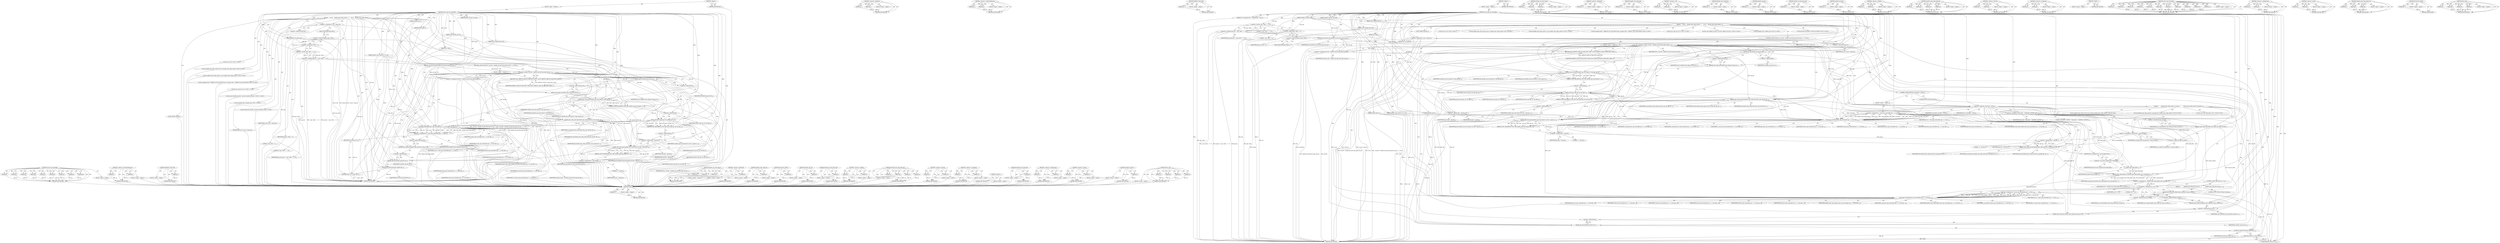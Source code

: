digraph "derive_mpi" {
vulnerable_218 [label=<(METHOD,ecdsa_sign_restartable)>];
vulnerable_219 [label=<(PARAM,p1)>];
vulnerable_220 [label=<(PARAM,p2)>];
vulnerable_221 [label=<(PARAM,p3)>];
vulnerable_222 [label=<(PARAM,p4)>];
vulnerable_223 [label=<(PARAM,p5)>];
vulnerable_224 [label=<(PARAM,p6)>];
vulnerable_225 [label=<(PARAM,p7)>];
vulnerable_226 [label=<(PARAM,p8)>];
vulnerable_227 [label=<(PARAM,p9)>];
vulnerable_228 [label=<(BLOCK,&lt;empty&gt;,&lt;empty&gt;)>];
vulnerable_229 [label=<(METHOD_RETURN,ANY)>];
vulnerable_167 [label=<(METHOD,&lt;operator&gt;.indirectFieldAccess)>];
vulnerable_168 [label=<(PARAM,p1)>];
vulnerable_169 [label=<(PARAM,p2)>];
vulnerable_170 [label=<(BLOCK,&lt;empty&gt;,&lt;empty&gt;)>];
vulnerable_171 [label=<(METHOD_RETURN,ANY)>];
vulnerable_189 [label=<(METHOD,MBEDTLS_MPI_CHK)>];
vulnerable_190 [label=<(PARAM,p1)>];
vulnerable_191 [label=<(BLOCK,&lt;empty&gt;,&lt;empty&gt;)>];
vulnerable_192 [label=<(METHOD_RETURN,ANY)>];
vulnerable_6 [label=<(METHOD,&lt;global&gt;)<SUB>1</SUB>>];
vulnerable_7 [label=<(BLOCK,&lt;empty&gt;,&lt;empty&gt;)<SUB>1</SUB>>];
vulnerable_8 [label=<(METHOD,ecdsa_sign_det_restartable)<SUB>1</SUB>>];
vulnerable_9 [label=<(PARAM,mbedtls_ecp_group *grp)<SUB>1</SUB>>];
vulnerable_10 [label=<(PARAM,mbedtls_mpi *r)<SUB>2</SUB>>];
vulnerable_11 [label=<(PARAM,mbedtls_mpi *s)<SUB>2</SUB>>];
vulnerable_12 [label=<(PARAM,const mbedtls_mpi *d)<SUB>3</SUB>>];
vulnerable_13 [label=<(PARAM,const unsigned char *buf)<SUB>3</SUB>>];
vulnerable_14 [label=<(PARAM,size_t blen)<SUB>3</SUB>>];
vulnerable_15 [label=<(PARAM,mbedtls_md_type_t md_alg)<SUB>4</SUB>>];
vulnerable_16 [label=<(PARAM,mbedtls_ecdsa_restart_ctx *rs_ctx)<SUB>5</SUB>>];
vulnerable_17 [label=<(BLOCK,{
     int ret;
    mbedtls_hmac_drbg_context r...,{
     int ret;
    mbedtls_hmac_drbg_context r...)<SUB>6</SUB>>];
vulnerable_18 [label="<(LOCAL,int ret: int)<SUB>7</SUB>>"];
vulnerable_19 [label="<(LOCAL,mbedtls_hmac_drbg_context rng_ctx: mbedtls_hmac_drbg_context)<SUB>8</SUB>>"];
vulnerable_20 [label="<(LOCAL,mbedtls_hmac_drbg_context* p_rng: mbedtls_hmac_drbg_context*)<SUB>9</SUB>>"];
vulnerable_21 [label=<(&lt;operator&gt;.assignment,*p_rng = &amp;rng_ctx)<SUB>9</SUB>>];
vulnerable_22 [label=<(IDENTIFIER,p_rng,*p_rng = &amp;rng_ctx)<SUB>9</SUB>>];
vulnerable_23 [label=<(&lt;operator&gt;.addressOf,&amp;rng_ctx)<SUB>9</SUB>>];
vulnerable_24 [label=<(IDENTIFIER,rng_ctx,*p_rng = &amp;rng_ctx)<SUB>9</SUB>>];
vulnerable_25 [label="<(LOCAL,unsigned char[2 * MBEDTLS_ECP_MAX_BYTES] data: unsigned char[2 * MBEDTLS_ECP_MAX_BYTES])<SUB>10</SUB>>"];
vulnerable_26 [label="<(LOCAL,size_t grp_len: size_t)<SUB>11</SUB>>"];
vulnerable_27 [label=<(&lt;operator&gt;.assignment,grp_len = ( grp-&gt;nbits + 7 ) / 8)<SUB>11</SUB>>];
vulnerable_28 [label=<(IDENTIFIER,grp_len,grp_len = ( grp-&gt;nbits + 7 ) / 8)<SUB>11</SUB>>];
vulnerable_29 [label=<(&lt;operator&gt;.division,( grp-&gt;nbits + 7 ) / 8)<SUB>11</SUB>>];
vulnerable_30 [label=<(&lt;operator&gt;.addition,grp-&gt;nbits + 7)<SUB>11</SUB>>];
vulnerable_31 [label=<(&lt;operator&gt;.indirectFieldAccess,grp-&gt;nbits)<SUB>11</SUB>>];
vulnerable_32 [label=<(IDENTIFIER,grp,grp-&gt;nbits + 7)<SUB>11</SUB>>];
vulnerable_33 [label=<(FIELD_IDENTIFIER,nbits,nbits)<SUB>11</SUB>>];
vulnerable_34 [label=<(LITERAL,7,grp-&gt;nbits + 7)<SUB>11</SUB>>];
vulnerable_35 [label=<(LITERAL,8,( grp-&gt;nbits + 7 ) / 8)<SUB>11</SUB>>];
vulnerable_36 [label="<(LOCAL,const mbedtls_md_info_t* md_info: mbedtls_md_info_t*)<SUB>12</SUB>>"];
vulnerable_37 [label="<(LOCAL,mbedtls_mpi h: mbedtls_mpi)<SUB>13</SUB>>"];
vulnerable_38 [label=<(CONTROL_STRUCTURE,IF,if (( md_info = mbedtls_md_info_from_type( md_alg ) ) == NULL))<SUB>15</SUB>>];
vulnerable_39 [label=<(&lt;operator&gt;.equals,( md_info = mbedtls_md_info_from_type( md_alg )...)<SUB>15</SUB>>];
vulnerable_40 [label=<(&lt;operator&gt;.assignment,md_info = mbedtls_md_info_from_type( md_alg ))<SUB>15</SUB>>];
vulnerable_41 [label=<(IDENTIFIER,md_info,md_info = mbedtls_md_info_from_type( md_alg ))<SUB>15</SUB>>];
vulnerable_42 [label=<(mbedtls_md_info_from_type,mbedtls_md_info_from_type( md_alg ))<SUB>15</SUB>>];
vulnerable_43 [label=<(IDENTIFIER,md_alg,mbedtls_md_info_from_type( md_alg ))<SUB>15</SUB>>];
vulnerable_44 [label=<(IDENTIFIER,NULL,( md_info = mbedtls_md_info_from_type( md_alg )...)<SUB>15</SUB>>];
vulnerable_45 [label=<(BLOCK,&lt;empty&gt;,&lt;empty&gt;)<SUB>16</SUB>>];
vulnerable_46 [label=<(RETURN,return( MBEDTLS_ERR_ECP_BAD_INPUT_DATA );,return( MBEDTLS_ERR_ECP_BAD_INPUT_DATA );)<SUB>16</SUB>>];
vulnerable_47 [label=<(IDENTIFIER,MBEDTLS_ERR_ECP_BAD_INPUT_DATA,return( MBEDTLS_ERR_ECP_BAD_INPUT_DATA );)<SUB>16</SUB>>];
vulnerable_48 [label=<(mbedtls_mpi_init,mbedtls_mpi_init( &amp;h ))<SUB>18</SUB>>];
vulnerable_49 [label=<(&lt;operator&gt;.addressOf,&amp;h)<SUB>18</SUB>>];
vulnerable_50 [label=<(IDENTIFIER,h,mbedtls_mpi_init( &amp;h ))<SUB>18</SUB>>];
vulnerable_51 [label=<(mbedtls_hmac_drbg_init,mbedtls_hmac_drbg_init( &amp;rng_ctx ))<SUB>19</SUB>>];
vulnerable_52 [label=<(&lt;operator&gt;.addressOf,&amp;rng_ctx)<SUB>19</SUB>>];
vulnerable_53 [label=<(IDENTIFIER,rng_ctx,mbedtls_hmac_drbg_init( &amp;rng_ctx ))<SUB>19</SUB>>];
vulnerable_54 [label="<(LOCAL,ECDSA_RS_ENTER : ECDSA_RS_ENTER)<SUB>21</SUB>>"];
vulnerable_55 [label=<(MBEDTLS_MPI_CHK,MBEDTLS_MPI_CHK( mbedtls_mpi_write_binary( d, d...)<SUB>36</SUB>>];
vulnerable_56 [label=<(mbedtls_mpi_write_binary,mbedtls_mpi_write_binary( d, data, grp_len ))<SUB>36</SUB>>];
vulnerable_57 [label=<(IDENTIFIER,d,mbedtls_mpi_write_binary( d, data, grp_len ))<SUB>36</SUB>>];
vulnerable_58 [label=<(IDENTIFIER,data,mbedtls_mpi_write_binary( d, data, grp_len ))<SUB>36</SUB>>];
vulnerable_59 [label=<(IDENTIFIER,grp_len,mbedtls_mpi_write_binary( d, data, grp_len ))<SUB>36</SUB>>];
vulnerable_60 [label=<(MBEDTLS_MPI_CHK,MBEDTLS_MPI_CHK( derive_mpi( grp, &amp;h, buf, blen...)<SUB>37</SUB>>];
vulnerable_61 [label=<(derive_mpi,derive_mpi( grp, &amp;h, buf, blen ))<SUB>37</SUB>>];
vulnerable_62 [label=<(IDENTIFIER,grp,derive_mpi( grp, &amp;h, buf, blen ))<SUB>37</SUB>>];
vulnerable_63 [label=<(&lt;operator&gt;.addressOf,&amp;h)<SUB>37</SUB>>];
vulnerable_64 [label=<(IDENTIFIER,h,derive_mpi( grp, &amp;h, buf, blen ))<SUB>37</SUB>>];
vulnerable_65 [label=<(IDENTIFIER,buf,derive_mpi( grp, &amp;h, buf, blen ))<SUB>37</SUB>>];
vulnerable_66 [label=<(IDENTIFIER,blen,derive_mpi( grp, &amp;h, buf, blen ))<SUB>37</SUB>>];
vulnerable_67 [label=<(MBEDTLS_MPI_CHK,MBEDTLS_MPI_CHK( mbedtls_mpi_write_binary( &amp;h, ...)<SUB>38</SUB>>];
vulnerable_68 [label=<(mbedtls_mpi_write_binary,mbedtls_mpi_write_binary( &amp;h, data + grp_len, g...)<SUB>38</SUB>>];
vulnerable_69 [label=<(&lt;operator&gt;.addressOf,&amp;h)<SUB>38</SUB>>];
vulnerable_70 [label=<(IDENTIFIER,h,mbedtls_mpi_write_binary( &amp;h, data + grp_len, g...)<SUB>38</SUB>>];
vulnerable_71 [label=<(&lt;operator&gt;.addition,data + grp_len)<SUB>38</SUB>>];
vulnerable_72 [label=<(IDENTIFIER,data,data + grp_len)<SUB>38</SUB>>];
vulnerable_73 [label=<(IDENTIFIER,grp_len,data + grp_len)<SUB>38</SUB>>];
vulnerable_74 [label=<(IDENTIFIER,grp_len,mbedtls_mpi_write_binary( &amp;h, data + grp_len, g...)<SUB>38</SUB>>];
vulnerable_75 [label=<(mbedtls_hmac_drbg_seed_buf,mbedtls_hmac_drbg_seed_buf( p_rng, md_info, dat...)<SUB>39</SUB>>];
vulnerable_76 [label=<(IDENTIFIER,p_rng,mbedtls_hmac_drbg_seed_buf( p_rng, md_info, dat...)<SUB>39</SUB>>];
vulnerable_77 [label=<(IDENTIFIER,md_info,mbedtls_hmac_drbg_seed_buf( p_rng, md_info, dat...)<SUB>39</SUB>>];
vulnerable_78 [label=<(IDENTIFIER,data,mbedtls_hmac_drbg_seed_buf( p_rng, md_info, dat...)<SUB>39</SUB>>];
vulnerable_79 [label=<(&lt;operator&gt;.multiplication,2 * grp_len)<SUB>39</SUB>>];
vulnerable_80 [label=<(LITERAL,2,2 * grp_len)<SUB>39</SUB>>];
vulnerable_81 [label=<(IDENTIFIER,grp_len,2 * grp_len)<SUB>39</SUB>>];
vulnerable_82 [label=<(&lt;operator&gt;.assignment,ret = ecdsa_sign_restartable( grp, r, s, d, buf...)<SUB>51</SUB>>];
vulnerable_83 [label=<(IDENTIFIER,ret,ret = ecdsa_sign_restartable( grp, r, s, d, buf...)<SUB>51</SUB>>];
vulnerable_84 [label=<(ecdsa_sign_restartable,ecdsa_sign_restartable( grp, r, s, d, buf, blen...)<SUB>51</SUB>>];
vulnerable_85 [label=<(IDENTIFIER,grp,ecdsa_sign_restartable( grp, r, s, d, buf, blen...)<SUB>51</SUB>>];
vulnerable_86 [label=<(IDENTIFIER,r,ecdsa_sign_restartable( grp, r, s, d, buf, blen...)<SUB>51</SUB>>];
vulnerable_87 [label=<(IDENTIFIER,s,ecdsa_sign_restartable( grp, r, s, d, buf, blen...)<SUB>51</SUB>>];
vulnerable_88 [label=<(IDENTIFIER,d,ecdsa_sign_restartable( grp, r, s, d, buf, blen...)<SUB>51</SUB>>];
vulnerable_89 [label=<(IDENTIFIER,buf,ecdsa_sign_restartable( grp, r, s, d, buf, blen...)<SUB>51</SUB>>];
vulnerable_90 [label=<(IDENTIFIER,blen,ecdsa_sign_restartable( grp, r, s, d, buf, blen...)<SUB>51</SUB>>];
vulnerable_91 [label=<(IDENTIFIER,mbedtls_hmac_drbg_random,ecdsa_sign_restartable( grp, r, s, d, buf, blen...)<SUB>52</SUB>>];
vulnerable_92 [label=<(IDENTIFIER,p_rng,ecdsa_sign_restartable( grp, r, s, d, buf, blen...)<SUB>52</SUB>>];
vulnerable_93 [label=<(IDENTIFIER,rs_ctx,ecdsa_sign_restartable( grp, r, s, d, buf, blen...)<SUB>52</SUB>>];
vulnerable_94 [label=<(JUMP_TARGET,cleanup)<SUB>55</SUB>>];
vulnerable_95 [label=<(mbedtls_hmac_drbg_free,mbedtls_hmac_drbg_free( &amp;rng_ctx ))<SUB>56</SUB>>];
vulnerable_96 [label=<(&lt;operator&gt;.addressOf,&amp;rng_ctx)<SUB>56</SUB>>];
vulnerable_97 [label=<(IDENTIFIER,rng_ctx,mbedtls_hmac_drbg_free( &amp;rng_ctx ))<SUB>56</SUB>>];
vulnerable_98 [label=<(mbedtls_mpi_free,mbedtls_mpi_free( &amp;h ))<SUB>57</SUB>>];
vulnerable_99 [label=<(&lt;operator&gt;.addressOf,&amp;h)<SUB>57</SUB>>];
vulnerable_100 [label=<(IDENTIFIER,h,mbedtls_mpi_free( &amp;h ))<SUB>57</SUB>>];
vulnerable_101 [label=<(ECDSA_RS_LEAVE,ECDSA_RS_LEAVE( det ))<SUB>59</SUB>>];
vulnerable_102 [label=<(IDENTIFIER,det,ECDSA_RS_LEAVE( det ))<SUB>59</SUB>>];
vulnerable_103 [label=<(RETURN,return( ret );,return( ret );)<SUB>61</SUB>>];
vulnerable_104 [label=<(IDENTIFIER,ret,return( ret );)<SUB>61</SUB>>];
vulnerable_105 [label=<(METHOD_RETURN,int)<SUB>1</SUB>>];
vulnerable_107 [label=<(METHOD_RETURN,ANY)<SUB>1</SUB>>];
vulnerable_193 [label=<(METHOD,mbedtls_mpi_write_binary)>];
vulnerable_194 [label=<(PARAM,p1)>];
vulnerable_195 [label=<(PARAM,p2)>];
vulnerable_196 [label=<(PARAM,p3)>];
vulnerable_197 [label=<(BLOCK,&lt;empty&gt;,&lt;empty&gt;)>];
vulnerable_198 [label=<(METHOD_RETURN,ANY)>];
vulnerable_153 [label=<(METHOD,&lt;operator&gt;.addressOf)>];
vulnerable_154 [label=<(PARAM,p1)>];
vulnerable_155 [label=<(BLOCK,&lt;empty&gt;,&lt;empty&gt;)>];
vulnerable_156 [label=<(METHOD_RETURN,ANY)>];
vulnerable_185 [label=<(METHOD,mbedtls_hmac_drbg_init)>];
vulnerable_186 [label=<(PARAM,p1)>];
vulnerable_187 [label=<(BLOCK,&lt;empty&gt;,&lt;empty&gt;)>];
vulnerable_188 [label=<(METHOD_RETURN,ANY)>];
vulnerable_238 [label=<(METHOD,ECDSA_RS_LEAVE)>];
vulnerable_239 [label=<(PARAM,p1)>];
vulnerable_240 [label=<(BLOCK,&lt;empty&gt;,&lt;empty&gt;)>];
vulnerable_241 [label=<(METHOD_RETURN,ANY)>];
vulnerable_181 [label=<(METHOD,mbedtls_mpi_init)>];
vulnerable_182 [label=<(PARAM,p1)>];
vulnerable_183 [label=<(BLOCK,&lt;empty&gt;,&lt;empty&gt;)>];
vulnerable_184 [label=<(METHOD_RETURN,ANY)>];
vulnerable_177 [label=<(METHOD,mbedtls_md_info_from_type)>];
vulnerable_178 [label=<(PARAM,p1)>];
vulnerable_179 [label=<(BLOCK,&lt;empty&gt;,&lt;empty&gt;)>];
vulnerable_180 [label=<(METHOD_RETURN,ANY)>];
vulnerable_162 [label=<(METHOD,&lt;operator&gt;.addition)>];
vulnerable_163 [label=<(PARAM,p1)>];
vulnerable_164 [label=<(PARAM,p2)>];
vulnerable_165 [label=<(BLOCK,&lt;empty&gt;,&lt;empty&gt;)>];
vulnerable_166 [label=<(METHOD_RETURN,ANY)>];
vulnerable_206 [label=<(METHOD,mbedtls_hmac_drbg_seed_buf)>];
vulnerable_207 [label=<(PARAM,p1)>];
vulnerable_208 [label=<(PARAM,p2)>];
vulnerable_209 [label=<(PARAM,p3)>];
vulnerable_210 [label=<(PARAM,p4)>];
vulnerable_211 [label=<(BLOCK,&lt;empty&gt;,&lt;empty&gt;)>];
vulnerable_212 [label=<(METHOD_RETURN,ANY)>];
vulnerable_157 [label=<(METHOD,&lt;operator&gt;.division)>];
vulnerable_158 [label=<(PARAM,p1)>];
vulnerable_159 [label=<(PARAM,p2)>];
vulnerable_160 [label=<(BLOCK,&lt;empty&gt;,&lt;empty&gt;)>];
vulnerable_161 [label=<(METHOD_RETURN,ANY)>];
vulnerable_148 [label=<(METHOD,&lt;operator&gt;.assignment)>];
vulnerable_149 [label=<(PARAM,p1)>];
vulnerable_150 [label=<(PARAM,p2)>];
vulnerable_151 [label=<(BLOCK,&lt;empty&gt;,&lt;empty&gt;)>];
vulnerable_152 [label=<(METHOD_RETURN,ANY)>];
vulnerable_142 [label=<(METHOD,&lt;global&gt;)<SUB>1</SUB>>];
vulnerable_143 [label=<(BLOCK,&lt;empty&gt;,&lt;empty&gt;)>];
vulnerable_144 [label=<(METHOD_RETURN,ANY)>];
vulnerable_230 [label=<(METHOD,mbedtls_hmac_drbg_free)>];
vulnerable_231 [label=<(PARAM,p1)>];
vulnerable_232 [label=<(BLOCK,&lt;empty&gt;,&lt;empty&gt;)>];
vulnerable_233 [label=<(METHOD_RETURN,ANY)>];
vulnerable_213 [label=<(METHOD,&lt;operator&gt;.multiplication)>];
vulnerable_214 [label=<(PARAM,p1)>];
vulnerable_215 [label=<(PARAM,p2)>];
vulnerable_216 [label=<(BLOCK,&lt;empty&gt;,&lt;empty&gt;)>];
vulnerable_217 [label=<(METHOD_RETURN,ANY)>];
vulnerable_172 [label=<(METHOD,&lt;operator&gt;.equals)>];
vulnerable_173 [label=<(PARAM,p1)>];
vulnerable_174 [label=<(PARAM,p2)>];
vulnerable_175 [label=<(BLOCK,&lt;empty&gt;,&lt;empty&gt;)>];
vulnerable_176 [label=<(METHOD_RETURN,ANY)>];
vulnerable_234 [label=<(METHOD,mbedtls_mpi_free)>];
vulnerable_235 [label=<(PARAM,p1)>];
vulnerable_236 [label=<(BLOCK,&lt;empty&gt;,&lt;empty&gt;)>];
vulnerable_237 [label=<(METHOD_RETURN,ANY)>];
vulnerable_199 [label=<(METHOD,derive_mpi)>];
vulnerable_200 [label=<(PARAM,p1)>];
vulnerable_201 [label=<(PARAM,p2)>];
vulnerable_202 [label=<(PARAM,p3)>];
vulnerable_203 [label=<(PARAM,p4)>];
vulnerable_204 [label=<(BLOCK,&lt;empty&gt;,&lt;empty&gt;)>];
vulnerable_205 [label=<(METHOD_RETURN,ANY)>];
fixed_320 [label=<(METHOD,strlen)>];
fixed_321 [label=<(PARAM,p1)>];
fixed_322 [label=<(BLOCK,&lt;empty&gt;,&lt;empty&gt;)>];
fixed_323 [label=<(METHOD_RETURN,ANY)>];
fixed_290 [label=<(METHOD,&lt;operator&gt;.notEquals)>];
fixed_291 [label=<(PARAM,p1)>];
fixed_292 [label=<(PARAM,p2)>];
fixed_293 [label=<(BLOCK,&lt;empty&gt;,&lt;empty&gt;)>];
fixed_294 [label=<(METHOD_RETURN,ANY)>];
fixed_239 [label=<(METHOD,&lt;operator&gt;.indirectFieldAccess)>];
fixed_240 [label=<(PARAM,p1)>];
fixed_241 [label=<(PARAM,p2)>];
fixed_242 [label=<(BLOCK,&lt;empty&gt;,&lt;empty&gt;)>];
fixed_243 [label=<(METHOD_RETURN,ANY)>];
fixed_261 [label=<(METHOD,MBEDTLS_MPI_CHK)>];
fixed_262 [label=<(PARAM,p1)>];
fixed_263 [label=<(BLOCK,&lt;empty&gt;,&lt;empty&gt;)>];
fixed_264 [label=<(METHOD_RETURN,ANY)>];
fixed_6 [label=<(METHOD,&lt;global&gt;)<SUB>1</SUB>>];
fixed_7 [label=<(BLOCK,&lt;empty&gt;,&lt;empty&gt;)<SUB>1</SUB>>];
fixed_8 [label=<(METHOD,ecdsa_sign_det_restartable)<SUB>1</SUB>>];
fixed_9 [label=<(PARAM,mbedtls_ecp_group *grp)<SUB>1</SUB>>];
fixed_10 [label=<(PARAM,mbedtls_mpi *r)<SUB>2</SUB>>];
fixed_11 [label=<(PARAM,mbedtls_mpi *s)<SUB>2</SUB>>];
fixed_12 [label=<(PARAM,const mbedtls_mpi *d)<SUB>3</SUB>>];
fixed_13 [label=<(PARAM,const unsigned char *buf)<SUB>3</SUB>>];
fixed_14 [label=<(PARAM,size_t blen)<SUB>3</SUB>>];
fixed_15 [label=<(PARAM,mbedtls_md_type_t md_alg)<SUB>4</SUB>>];
fixed_16 [label=<(PARAM,int (*f_rng_blind)(void *, unsigned char *, size_t))<SUB>5</SUB>>];
fixed_17 [label=<(PARAM,void *p_rng_blind)<SUB>6</SUB>>];
fixed_18 [label=<(PARAM,mbedtls_ecdsa_restart_ctx *rs_ctx)<SUB>7</SUB>>];
fixed_19 [label=<(BLOCK,{
     int ret;
    mbedtls_hmac_drbg_context r...,{
     int ret;
    mbedtls_hmac_drbg_context r...)<SUB>8</SUB>>];
fixed_20 [label="<(LOCAL,int ret: int)<SUB>9</SUB>>"];
fixed_21 [label="<(LOCAL,mbedtls_hmac_drbg_context rng_ctx: mbedtls_hmac_drbg_context)<SUB>10</SUB>>"];
fixed_22 [label="<(LOCAL,mbedtls_hmac_drbg_context* p_rng: mbedtls_hmac_drbg_context*)<SUB>11</SUB>>"];
fixed_23 [label=<(&lt;operator&gt;.assignment,*p_rng = &amp;rng_ctx)<SUB>11</SUB>>];
fixed_24 [label=<(IDENTIFIER,p_rng,*p_rng = &amp;rng_ctx)<SUB>11</SUB>>];
fixed_25 [label=<(&lt;operator&gt;.addressOf,&amp;rng_ctx)<SUB>11</SUB>>];
fixed_26 [label=<(IDENTIFIER,rng_ctx,*p_rng = &amp;rng_ctx)<SUB>11</SUB>>];
fixed_27 [label="<(LOCAL,unsigned char[2 * MBEDTLS_ECP_MAX_BYTES] data: unsigned char[2 * MBEDTLS_ECP_MAX_BYTES])<SUB>12</SUB>>"];
fixed_28 [label="<(LOCAL,size_t grp_len: size_t)<SUB>13</SUB>>"];
fixed_29 [label=<(&lt;operator&gt;.assignment,grp_len = ( grp-&gt;nbits + 7 ) / 8)<SUB>13</SUB>>];
fixed_30 [label=<(IDENTIFIER,grp_len,grp_len = ( grp-&gt;nbits + 7 ) / 8)<SUB>13</SUB>>];
fixed_31 [label=<(&lt;operator&gt;.division,( grp-&gt;nbits + 7 ) / 8)<SUB>13</SUB>>];
fixed_32 [label=<(&lt;operator&gt;.addition,grp-&gt;nbits + 7)<SUB>13</SUB>>];
fixed_33 [label=<(&lt;operator&gt;.indirectFieldAccess,grp-&gt;nbits)<SUB>13</SUB>>];
fixed_34 [label=<(IDENTIFIER,grp,grp-&gt;nbits + 7)<SUB>13</SUB>>];
fixed_35 [label=<(FIELD_IDENTIFIER,nbits,nbits)<SUB>13</SUB>>];
fixed_36 [label=<(LITERAL,7,grp-&gt;nbits + 7)<SUB>13</SUB>>];
fixed_37 [label=<(LITERAL,8,( grp-&gt;nbits + 7 ) / 8)<SUB>13</SUB>>];
fixed_38 [label="<(LOCAL,const mbedtls_md_info_t* md_info: mbedtls_md_info_t*)<SUB>14</SUB>>"];
fixed_39 [label="<(LOCAL,mbedtls_mpi h: mbedtls_mpi)<SUB>15</SUB>>"];
fixed_40 [label=<(CONTROL_STRUCTURE,IF,if (( md_info = mbedtls_md_info_from_type( md_alg ) ) == NULL))<SUB>17</SUB>>];
fixed_41 [label=<(&lt;operator&gt;.equals,( md_info = mbedtls_md_info_from_type( md_alg )...)<SUB>17</SUB>>];
fixed_42 [label=<(&lt;operator&gt;.assignment,md_info = mbedtls_md_info_from_type( md_alg ))<SUB>17</SUB>>];
fixed_43 [label=<(IDENTIFIER,md_info,md_info = mbedtls_md_info_from_type( md_alg ))<SUB>17</SUB>>];
fixed_44 [label=<(mbedtls_md_info_from_type,mbedtls_md_info_from_type( md_alg ))<SUB>17</SUB>>];
fixed_45 [label=<(IDENTIFIER,md_alg,mbedtls_md_info_from_type( md_alg ))<SUB>17</SUB>>];
fixed_46 [label=<(IDENTIFIER,NULL,( md_info = mbedtls_md_info_from_type( md_alg )...)<SUB>17</SUB>>];
fixed_47 [label=<(BLOCK,&lt;empty&gt;,&lt;empty&gt;)<SUB>18</SUB>>];
fixed_48 [label=<(RETURN,return( MBEDTLS_ERR_ECP_BAD_INPUT_DATA );,return( MBEDTLS_ERR_ECP_BAD_INPUT_DATA );)<SUB>18</SUB>>];
fixed_49 [label=<(IDENTIFIER,MBEDTLS_ERR_ECP_BAD_INPUT_DATA,return( MBEDTLS_ERR_ECP_BAD_INPUT_DATA );)<SUB>18</SUB>>];
fixed_50 [label=<(mbedtls_mpi_init,mbedtls_mpi_init( &amp;h ))<SUB>20</SUB>>];
fixed_51 [label=<(&lt;operator&gt;.addressOf,&amp;h)<SUB>20</SUB>>];
fixed_52 [label=<(IDENTIFIER,h,mbedtls_mpi_init( &amp;h ))<SUB>20</SUB>>];
fixed_53 [label=<(mbedtls_hmac_drbg_init,mbedtls_hmac_drbg_init( &amp;rng_ctx ))<SUB>21</SUB>>];
fixed_54 [label=<(&lt;operator&gt;.addressOf,&amp;rng_ctx)<SUB>21</SUB>>];
fixed_55 [label=<(IDENTIFIER,rng_ctx,mbedtls_hmac_drbg_init( &amp;rng_ctx ))<SUB>21</SUB>>];
fixed_56 [label="<(LOCAL,ECDSA_RS_ENTER : ECDSA_RS_ENTER)<SUB>23</SUB>>"];
fixed_57 [label=<(MBEDTLS_MPI_CHK,MBEDTLS_MPI_CHK( mbedtls_mpi_write_binary( d, d...)<SUB>38</SUB>>];
fixed_58 [label=<(mbedtls_mpi_write_binary,mbedtls_mpi_write_binary( d, data, grp_len ))<SUB>38</SUB>>];
fixed_59 [label=<(IDENTIFIER,d,mbedtls_mpi_write_binary( d, data, grp_len ))<SUB>38</SUB>>];
fixed_60 [label=<(IDENTIFIER,data,mbedtls_mpi_write_binary( d, data, grp_len ))<SUB>38</SUB>>];
fixed_61 [label=<(IDENTIFIER,grp_len,mbedtls_mpi_write_binary( d, data, grp_len ))<SUB>38</SUB>>];
fixed_62 [label=<(MBEDTLS_MPI_CHK,MBEDTLS_MPI_CHK( derive_mpi( grp, &amp;h, buf, blen...)<SUB>39</SUB>>];
fixed_63 [label=<(derive_mpi,derive_mpi( grp, &amp;h, buf, blen ))<SUB>39</SUB>>];
fixed_64 [label=<(IDENTIFIER,grp,derive_mpi( grp, &amp;h, buf, blen ))<SUB>39</SUB>>];
fixed_65 [label=<(&lt;operator&gt;.addressOf,&amp;h)<SUB>39</SUB>>];
fixed_66 [label=<(IDENTIFIER,h,derive_mpi( grp, &amp;h, buf, blen ))<SUB>39</SUB>>];
fixed_67 [label=<(IDENTIFIER,buf,derive_mpi( grp, &amp;h, buf, blen ))<SUB>39</SUB>>];
fixed_68 [label=<(IDENTIFIER,blen,derive_mpi( grp, &amp;h, buf, blen ))<SUB>39</SUB>>];
fixed_69 [label=<(MBEDTLS_MPI_CHK,MBEDTLS_MPI_CHK( mbedtls_mpi_write_binary( &amp;h, ...)<SUB>40</SUB>>];
fixed_70 [label=<(mbedtls_mpi_write_binary,mbedtls_mpi_write_binary( &amp;h, data + grp_len, g...)<SUB>40</SUB>>];
fixed_71 [label=<(&lt;operator&gt;.addressOf,&amp;h)<SUB>40</SUB>>];
fixed_72 [label=<(IDENTIFIER,h,mbedtls_mpi_write_binary( &amp;h, data + grp_len, g...)<SUB>40</SUB>>];
fixed_73 [label=<(&lt;operator&gt;.addition,data + grp_len)<SUB>40</SUB>>];
fixed_74 [label=<(IDENTIFIER,data,data + grp_len)<SUB>40</SUB>>];
fixed_75 [label=<(IDENTIFIER,grp_len,data + grp_len)<SUB>40</SUB>>];
fixed_76 [label=<(IDENTIFIER,grp_len,mbedtls_mpi_write_binary( &amp;h, data + grp_len, g...)<SUB>40</SUB>>];
fixed_77 [label=<(mbedtls_hmac_drbg_seed_buf,mbedtls_hmac_drbg_seed_buf( p_rng, md_info, dat...)<SUB>41</SUB>>];
fixed_78 [label=<(IDENTIFIER,p_rng,mbedtls_hmac_drbg_seed_buf( p_rng, md_info, dat...)<SUB>41</SUB>>];
fixed_79 [label=<(IDENTIFIER,md_info,mbedtls_hmac_drbg_seed_buf( p_rng, md_info, dat...)<SUB>41</SUB>>];
fixed_80 [label=<(IDENTIFIER,data,mbedtls_hmac_drbg_seed_buf( p_rng, md_info, dat...)<SUB>41</SUB>>];
fixed_81 [label=<(&lt;operator&gt;.multiplication,2 * grp_len)<SUB>41</SUB>>];
fixed_82 [label=<(LITERAL,2,2 * grp_len)<SUB>41</SUB>>];
fixed_83 [label=<(IDENTIFIER,grp_len,2 * grp_len)<SUB>41</SUB>>];
fixed_84 [label=<(CONTROL_STRUCTURE,IF,if (f_rng_blind != NULL))<SUB>53</SUB>>];
fixed_85 [label=<(&lt;operator&gt;.notEquals,f_rng_blind != NULL)<SUB>53</SUB>>];
fixed_86 [label=<(IDENTIFIER,f_rng_blind,f_rng_blind != NULL)<SUB>53</SUB>>];
fixed_87 [label=<(IDENTIFIER,NULL,f_rng_blind != NULL)<SUB>53</SUB>>];
fixed_88 [label=<(BLOCK,&lt;empty&gt;,&lt;empty&gt;)<SUB>54</SUB>>];
fixed_89 [label=<(&lt;operator&gt;.assignment,ret = ecdsa_sign_restartable( grp, r, s, d, buf...)<SUB>54</SUB>>];
fixed_90 [label=<(IDENTIFIER,ret,ret = ecdsa_sign_restartable( grp, r, s, d, buf...)<SUB>54</SUB>>];
fixed_91 [label=<(ecdsa_sign_restartable,ecdsa_sign_restartable( grp, r, s, d, buf, blen...)<SUB>54</SUB>>];
fixed_92 [label=<(IDENTIFIER,grp,ecdsa_sign_restartable( grp, r, s, d, buf, blen...)<SUB>54</SUB>>];
fixed_93 [label=<(IDENTIFIER,r,ecdsa_sign_restartable( grp, r, s, d, buf, blen...)<SUB>54</SUB>>];
fixed_94 [label=<(IDENTIFIER,s,ecdsa_sign_restartable( grp, r, s, d, buf, blen...)<SUB>54</SUB>>];
fixed_95 [label=<(IDENTIFIER,d,ecdsa_sign_restartable( grp, r, s, d, buf, blen...)<SUB>54</SUB>>];
fixed_96 [label=<(IDENTIFIER,buf,ecdsa_sign_restartable( grp, r, s, d, buf, blen...)<SUB>54</SUB>>];
fixed_97 [label=<(IDENTIFIER,blen,ecdsa_sign_restartable( grp, r, s, d, buf, blen...)<SUB>54</SUB>>];
fixed_98 [label=<(IDENTIFIER,mbedtls_hmac_drbg_random,ecdsa_sign_restartable( grp, r, s, d, buf, blen...)<SUB>55</SUB>>];
fixed_99 [label=<(IDENTIFIER,p_rng,ecdsa_sign_restartable( grp, r, s, d, buf, blen...)<SUB>55</SUB>>];
fixed_100 [label=<(IDENTIFIER,f_rng_blind,ecdsa_sign_restartable( grp, r, s, d, buf, blen...)<SUB>56</SUB>>];
fixed_101 [label=<(IDENTIFIER,p_rng_blind,ecdsa_sign_restartable( grp, r, s, d, buf, blen...)<SUB>56</SUB>>];
fixed_102 [label=<(IDENTIFIER,rs_ctx,ecdsa_sign_restartable( grp, r, s, d, buf, blen...)<SUB>56</SUB>>];
fixed_103 [label=<(CONTROL_STRUCTURE,ELSE,else)<SUB>58</SUB>>];
fixed_104 [label=<(BLOCK,{
        mbedtls_hmac_drbg_context *p_rng_blin...,{
        mbedtls_hmac_drbg_context *p_rng_blin...)<SUB>58</SUB>>];
fixed_105 [label="<(LOCAL,mbedtls_hmac_drbg_context* p_rng_blind_det: mbedtls_hmac_drbg_context*)<SUB>59</SUB>>"];
fixed_106 [label="<(LOCAL,const char* blind_label: char*)<SUB>68</SUB>>"];
fixed_107 [label=<(&lt;operator&gt;.assignment,* blind_label = &quot;BLINDING CONTEXT&quot;)<SUB>68</SUB>>];
fixed_108 [label=<(IDENTIFIER,blind_label,* blind_label = &quot;BLINDING CONTEXT&quot;)<SUB>68</SUB>>];
fixed_109 [label=<(LITERAL,&quot;BLINDING CONTEXT&quot;,* blind_label = &quot;BLINDING CONTEXT&quot;)<SUB>68</SUB>>];
fixed_110 [label="<(LOCAL,mbedtls_hmac_drbg_context rng_ctx_blind: mbedtls_hmac_drbg_context)<SUB>69</SUB>>"];
fixed_111 [label=<(mbedtls_hmac_drbg_init,mbedtls_hmac_drbg_init( &amp;rng_ctx_blind ))<SUB>71</SUB>>];
fixed_112 [label=<(&lt;operator&gt;.addressOf,&amp;rng_ctx_blind)<SUB>71</SUB>>];
fixed_113 [label=<(IDENTIFIER,rng_ctx_blind,mbedtls_hmac_drbg_init( &amp;rng_ctx_blind ))<SUB>71</SUB>>];
fixed_114 [label=<(&lt;operator&gt;.assignment,p_rng_blind_det = &amp;rng_ctx_blind)<SUB>72</SUB>>];
fixed_115 [label=<(IDENTIFIER,p_rng_blind_det,p_rng_blind_det = &amp;rng_ctx_blind)<SUB>72</SUB>>];
fixed_116 [label=<(&lt;operator&gt;.addressOf,&amp;rng_ctx_blind)<SUB>72</SUB>>];
fixed_117 [label=<(IDENTIFIER,rng_ctx_blind,p_rng_blind_det = &amp;rng_ctx_blind)<SUB>72</SUB>>];
fixed_118 [label=<(mbedtls_hmac_drbg_seed_buf,mbedtls_hmac_drbg_seed_buf( p_rng_blind_det, md...)<SUB>74</SUB>>];
fixed_119 [label=<(IDENTIFIER,p_rng_blind_det,mbedtls_hmac_drbg_seed_buf( p_rng_blind_det, md...)<SUB>74</SUB>>];
fixed_120 [label=<(IDENTIFIER,md_info,mbedtls_hmac_drbg_seed_buf( p_rng_blind_det, md...)<SUB>74</SUB>>];
fixed_121 [label=<(IDENTIFIER,data,mbedtls_hmac_drbg_seed_buf( p_rng_blind_det, md...)<SUB>75</SUB>>];
fixed_122 [label=<(&lt;operator&gt;.multiplication,2 * grp_len)<SUB>75</SUB>>];
fixed_123 [label=<(LITERAL,2,2 * grp_len)<SUB>75</SUB>>];
fixed_124 [label=<(IDENTIFIER,grp_len,2 * grp_len)<SUB>75</SUB>>];
fixed_125 [label=<(&lt;operator&gt;.assignment,ret = mbedtls_hmac_drbg_update_ret( p_rng_blind...)<SUB>76</SUB>>];
fixed_126 [label=<(IDENTIFIER,ret,ret = mbedtls_hmac_drbg_update_ret( p_rng_blind...)<SUB>76</SUB>>];
fixed_127 [label=<(mbedtls_hmac_drbg_update_ret,mbedtls_hmac_drbg_update_ret( p_rng_blind_det,
...)<SUB>76</SUB>>];
fixed_128 [label=<(IDENTIFIER,p_rng_blind_det,mbedtls_hmac_drbg_update_ret( p_rng_blind_det,
...)<SUB>76</SUB>>];
fixed_129 [label=<(&lt;operator&gt;.cast,(const unsigned char*) blind_label)<SUB>77</SUB>>];
fixed_130 [label=<(UNKNOWN,const unsigned char*,const unsigned char*)<SUB>77</SUB>>];
fixed_131 [label=<(IDENTIFIER,blind_label,(const unsigned char*) blind_label)<SUB>77</SUB>>];
fixed_132 [label=<(strlen,strlen( blind_label ))<SUB>78</SUB>>];
fixed_133 [label=<(IDENTIFIER,blind_label,strlen( blind_label ))<SUB>78</SUB>>];
fixed_134 [label=<(CONTROL_STRUCTURE,IF,if (ret != 0))<SUB>79</SUB>>];
fixed_135 [label=<(&lt;operator&gt;.notEquals,ret != 0)<SUB>79</SUB>>];
fixed_136 [label=<(IDENTIFIER,ret,ret != 0)<SUB>79</SUB>>];
fixed_137 [label=<(LITERAL,0,ret != 0)<SUB>79</SUB>>];
fixed_138 [label=<(BLOCK,{
            mbedtls_hmac_drbg_free( &amp;rng_ctx_...,{
            mbedtls_hmac_drbg_free( &amp;rng_ctx_...)<SUB>80</SUB>>];
fixed_139 [label=<(mbedtls_hmac_drbg_free,mbedtls_hmac_drbg_free( &amp;rng_ctx_blind ))<SUB>81</SUB>>];
fixed_140 [label=<(&lt;operator&gt;.addressOf,&amp;rng_ctx_blind)<SUB>81</SUB>>];
fixed_141 [label=<(IDENTIFIER,rng_ctx_blind,mbedtls_hmac_drbg_free( &amp;rng_ctx_blind ))<SUB>81</SUB>>];
fixed_142 [label=<(CONTROL_STRUCTURE,GOTO,goto cleanup;)<SUB>82</SUB>>];
fixed_143 [label=<(&lt;operator&gt;.assignment,ret = ecdsa_sign_restartable( grp, r, s, d, buf...)<SUB>108</SUB>>];
fixed_144 [label=<(IDENTIFIER,ret,ret = ecdsa_sign_restartable( grp, r, s, d, buf...)<SUB>108</SUB>>];
fixed_145 [label=<(ecdsa_sign_restartable,ecdsa_sign_restartable( grp, r, s, d, buf, blen...)<SUB>108</SUB>>];
fixed_146 [label=<(IDENTIFIER,grp,ecdsa_sign_restartable( grp, r, s, d, buf, blen...)<SUB>108</SUB>>];
fixed_147 [label=<(IDENTIFIER,r,ecdsa_sign_restartable( grp, r, s, d, buf, blen...)<SUB>108</SUB>>];
fixed_148 [label=<(IDENTIFIER,s,ecdsa_sign_restartable( grp, r, s, d, buf, blen...)<SUB>108</SUB>>];
fixed_149 [label=<(IDENTIFIER,d,ecdsa_sign_restartable( grp, r, s, d, buf, blen...)<SUB>108</SUB>>];
fixed_150 [label=<(IDENTIFIER,buf,ecdsa_sign_restartable( grp, r, s, d, buf, blen...)<SUB>108</SUB>>];
fixed_151 [label=<(IDENTIFIER,blen,ecdsa_sign_restartable( grp, r, s, d, buf, blen...)<SUB>108</SUB>>];
fixed_152 [label=<(IDENTIFIER,mbedtls_hmac_drbg_random,ecdsa_sign_restartable( grp, r, s, d, buf, blen...)<SUB>109</SUB>>];
fixed_153 [label=<(IDENTIFIER,p_rng,ecdsa_sign_restartable( grp, r, s, d, buf, blen...)<SUB>109</SUB>>];
fixed_154 [label=<(IDENTIFIER,mbedtls_hmac_drbg_random,ecdsa_sign_restartable( grp, r, s, d, buf, blen...)<SUB>110</SUB>>];
fixed_155 [label=<(IDENTIFIER,p_rng_blind_det,ecdsa_sign_restartable( grp, r, s, d, buf, blen...)<SUB>110</SUB>>];
fixed_156 [label=<(IDENTIFIER,rs_ctx,ecdsa_sign_restartable( grp, r, s, d, buf, blen...)<SUB>111</SUB>>];
fixed_157 [label=<(mbedtls_hmac_drbg_free,mbedtls_hmac_drbg_free( &amp;rng_ctx_blind ))<SUB>114</SUB>>];
fixed_158 [label=<(&lt;operator&gt;.addressOf,&amp;rng_ctx_blind)<SUB>114</SUB>>];
fixed_159 [label=<(IDENTIFIER,rng_ctx_blind,mbedtls_hmac_drbg_free( &amp;rng_ctx_blind ))<SUB>114</SUB>>];
fixed_160 [label=<(JUMP_TARGET,cleanup)<SUB>119</SUB>>];
fixed_161 [label=<(mbedtls_hmac_drbg_free,mbedtls_hmac_drbg_free( &amp;rng_ctx ))<SUB>120</SUB>>];
fixed_162 [label=<(&lt;operator&gt;.addressOf,&amp;rng_ctx)<SUB>120</SUB>>];
fixed_163 [label=<(IDENTIFIER,rng_ctx,mbedtls_hmac_drbg_free( &amp;rng_ctx ))<SUB>120</SUB>>];
fixed_164 [label=<(mbedtls_mpi_free,mbedtls_mpi_free( &amp;h ))<SUB>121</SUB>>];
fixed_165 [label=<(&lt;operator&gt;.addressOf,&amp;h)<SUB>121</SUB>>];
fixed_166 [label=<(IDENTIFIER,h,mbedtls_mpi_free( &amp;h ))<SUB>121</SUB>>];
fixed_167 [label=<(ECDSA_RS_LEAVE,ECDSA_RS_LEAVE( det ))<SUB>123</SUB>>];
fixed_168 [label=<(IDENTIFIER,det,ECDSA_RS_LEAVE( det ))<SUB>123</SUB>>];
fixed_169 [label=<(RETURN,return( ret );,return( ret );)<SUB>125</SUB>>];
fixed_170 [label=<(IDENTIFIER,ret,return( ret );)<SUB>125</SUB>>];
fixed_171 [label=<(METHOD_RETURN,int)<SUB>1</SUB>>];
fixed_173 [label=<(METHOD_RETURN,ANY)<SUB>1</SUB>>];
fixed_265 [label=<(METHOD,mbedtls_mpi_write_binary)>];
fixed_266 [label=<(PARAM,p1)>];
fixed_267 [label=<(PARAM,p2)>];
fixed_268 [label=<(PARAM,p3)>];
fixed_269 [label=<(BLOCK,&lt;empty&gt;,&lt;empty&gt;)>];
fixed_270 [label=<(METHOD_RETURN,ANY)>];
fixed_225 [label=<(METHOD,&lt;operator&gt;.addressOf)>];
fixed_226 [label=<(PARAM,p1)>];
fixed_227 [label=<(BLOCK,&lt;empty&gt;,&lt;empty&gt;)>];
fixed_228 [label=<(METHOD_RETURN,ANY)>];
fixed_257 [label=<(METHOD,mbedtls_hmac_drbg_init)>];
fixed_258 [label=<(PARAM,p1)>];
fixed_259 [label=<(BLOCK,&lt;empty&gt;,&lt;empty&gt;)>];
fixed_260 [label=<(METHOD_RETURN,ANY)>];
fixed_315 [label=<(METHOD,&lt;operator&gt;.cast)>];
fixed_316 [label=<(PARAM,p1)>];
fixed_317 [label=<(PARAM,p2)>];
fixed_318 [label=<(BLOCK,&lt;empty&gt;,&lt;empty&gt;)>];
fixed_319 [label=<(METHOD_RETURN,ANY)>];
fixed_324 [label=<(METHOD,mbedtls_hmac_drbg_free)>];
fixed_325 [label=<(PARAM,p1)>];
fixed_326 [label=<(BLOCK,&lt;empty&gt;,&lt;empty&gt;)>];
fixed_327 [label=<(METHOD_RETURN,ANY)>];
fixed_253 [label=<(METHOD,mbedtls_mpi_init)>];
fixed_254 [label=<(PARAM,p1)>];
fixed_255 [label=<(BLOCK,&lt;empty&gt;,&lt;empty&gt;)>];
fixed_256 [label=<(METHOD_RETURN,ANY)>];
fixed_249 [label=<(METHOD,mbedtls_md_info_from_type)>];
fixed_250 [label=<(PARAM,p1)>];
fixed_251 [label=<(BLOCK,&lt;empty&gt;,&lt;empty&gt;)>];
fixed_252 [label=<(METHOD_RETURN,ANY)>];
fixed_328 [label=<(METHOD,mbedtls_mpi_free)>];
fixed_329 [label=<(PARAM,p1)>];
fixed_330 [label=<(BLOCK,&lt;empty&gt;,&lt;empty&gt;)>];
fixed_331 [label=<(METHOD_RETURN,ANY)>];
fixed_234 [label=<(METHOD,&lt;operator&gt;.addition)>];
fixed_235 [label=<(PARAM,p1)>];
fixed_236 [label=<(PARAM,p2)>];
fixed_237 [label=<(BLOCK,&lt;empty&gt;,&lt;empty&gt;)>];
fixed_238 [label=<(METHOD_RETURN,ANY)>];
fixed_278 [label=<(METHOD,mbedtls_hmac_drbg_seed_buf)>];
fixed_279 [label=<(PARAM,p1)>];
fixed_280 [label=<(PARAM,p2)>];
fixed_281 [label=<(PARAM,p3)>];
fixed_282 [label=<(PARAM,p4)>];
fixed_283 [label=<(BLOCK,&lt;empty&gt;,&lt;empty&gt;)>];
fixed_284 [label=<(METHOD_RETURN,ANY)>];
fixed_229 [label=<(METHOD,&lt;operator&gt;.division)>];
fixed_230 [label=<(PARAM,p1)>];
fixed_231 [label=<(PARAM,p2)>];
fixed_232 [label=<(BLOCK,&lt;empty&gt;,&lt;empty&gt;)>];
fixed_233 [label=<(METHOD_RETURN,ANY)>];
fixed_220 [label=<(METHOD,&lt;operator&gt;.assignment)>];
fixed_221 [label=<(PARAM,p1)>];
fixed_222 [label=<(PARAM,p2)>];
fixed_223 [label=<(BLOCK,&lt;empty&gt;,&lt;empty&gt;)>];
fixed_224 [label=<(METHOD_RETURN,ANY)>];
fixed_214 [label=<(METHOD,&lt;global&gt;)<SUB>1</SUB>>];
fixed_215 [label=<(BLOCK,&lt;empty&gt;,&lt;empty&gt;)>];
fixed_216 [label=<(METHOD_RETURN,ANY)>];
fixed_295 [label=<(METHOD,ecdsa_sign_restartable)>];
fixed_296 [label=<(PARAM,p1)>];
fixed_297 [label=<(PARAM,p2)>];
fixed_298 [label=<(PARAM,p3)>];
fixed_299 [label=<(PARAM,p4)>];
fixed_300 [label=<(PARAM,p5)>];
fixed_301 [label=<(PARAM,p6)>];
fixed_302 [label=<(PARAM,p7)>];
fixed_303 [label=<(PARAM,p8)>];
fixed_304 [label=<(PARAM,p9)>];
fixed_305 [label=<(PARAM,p10)>];
fixed_306 [label=<(PARAM,p11)>];
fixed_307 [label=<(BLOCK,&lt;empty&gt;,&lt;empty&gt;)>];
fixed_308 [label=<(METHOD_RETURN,ANY)>];
fixed_285 [label=<(METHOD,&lt;operator&gt;.multiplication)>];
fixed_286 [label=<(PARAM,p1)>];
fixed_287 [label=<(PARAM,p2)>];
fixed_288 [label=<(BLOCK,&lt;empty&gt;,&lt;empty&gt;)>];
fixed_289 [label=<(METHOD_RETURN,ANY)>];
fixed_244 [label=<(METHOD,&lt;operator&gt;.equals)>];
fixed_245 [label=<(PARAM,p1)>];
fixed_246 [label=<(PARAM,p2)>];
fixed_247 [label=<(BLOCK,&lt;empty&gt;,&lt;empty&gt;)>];
fixed_248 [label=<(METHOD_RETURN,ANY)>];
fixed_309 [label=<(METHOD,mbedtls_hmac_drbg_update_ret)>];
fixed_310 [label=<(PARAM,p1)>];
fixed_311 [label=<(PARAM,p2)>];
fixed_312 [label=<(PARAM,p3)>];
fixed_313 [label=<(BLOCK,&lt;empty&gt;,&lt;empty&gt;)>];
fixed_314 [label=<(METHOD_RETURN,ANY)>];
fixed_332 [label=<(METHOD,ECDSA_RS_LEAVE)>];
fixed_333 [label=<(PARAM,p1)>];
fixed_334 [label=<(BLOCK,&lt;empty&gt;,&lt;empty&gt;)>];
fixed_335 [label=<(METHOD_RETURN,ANY)>];
fixed_271 [label=<(METHOD,derive_mpi)>];
fixed_272 [label=<(PARAM,p1)>];
fixed_273 [label=<(PARAM,p2)>];
fixed_274 [label=<(PARAM,p3)>];
fixed_275 [label=<(PARAM,p4)>];
fixed_276 [label=<(BLOCK,&lt;empty&gt;,&lt;empty&gt;)>];
fixed_277 [label=<(METHOD_RETURN,ANY)>];
vulnerable_218 -> vulnerable_219  [key=0, label="AST: "];
vulnerable_218 -> vulnerable_219  [key=1, label="DDG: "];
vulnerable_218 -> vulnerable_228  [key=0, label="AST: "];
vulnerable_218 -> vulnerable_220  [key=0, label="AST: "];
vulnerable_218 -> vulnerable_220  [key=1, label="DDG: "];
vulnerable_218 -> vulnerable_229  [key=0, label="AST: "];
vulnerable_218 -> vulnerable_229  [key=1, label="CFG: "];
vulnerable_218 -> vulnerable_221  [key=0, label="AST: "];
vulnerable_218 -> vulnerable_221  [key=1, label="DDG: "];
vulnerable_218 -> vulnerable_222  [key=0, label="AST: "];
vulnerable_218 -> vulnerable_222  [key=1, label="DDG: "];
vulnerable_218 -> vulnerable_223  [key=0, label="AST: "];
vulnerable_218 -> vulnerable_223  [key=1, label="DDG: "];
vulnerable_218 -> vulnerable_224  [key=0, label="AST: "];
vulnerable_218 -> vulnerable_224  [key=1, label="DDG: "];
vulnerable_218 -> vulnerable_225  [key=0, label="AST: "];
vulnerable_218 -> vulnerable_225  [key=1, label="DDG: "];
vulnerable_218 -> vulnerable_226  [key=0, label="AST: "];
vulnerable_218 -> vulnerable_226  [key=1, label="DDG: "];
vulnerable_218 -> vulnerable_227  [key=0, label="AST: "];
vulnerable_218 -> vulnerable_227  [key=1, label="DDG: "];
vulnerable_219 -> vulnerable_229  [key=0, label="DDG: p1"];
vulnerable_220 -> vulnerable_229  [key=0, label="DDG: p2"];
vulnerable_221 -> vulnerable_229  [key=0, label="DDG: p3"];
vulnerable_222 -> vulnerable_229  [key=0, label="DDG: p4"];
vulnerable_223 -> vulnerable_229  [key=0, label="DDG: p5"];
vulnerable_224 -> vulnerable_229  [key=0, label="DDG: p6"];
vulnerable_225 -> vulnerable_229  [key=0, label="DDG: p7"];
vulnerable_226 -> vulnerable_229  [key=0, label="DDG: p8"];
vulnerable_227 -> vulnerable_229  [key=0, label="DDG: p9"];
vulnerable_228 -> fixed_320  [key=0];
vulnerable_229 -> fixed_320  [key=0];
vulnerable_167 -> vulnerable_168  [key=0, label="AST: "];
vulnerable_167 -> vulnerable_168  [key=1, label="DDG: "];
vulnerable_167 -> vulnerable_170  [key=0, label="AST: "];
vulnerable_167 -> vulnerable_169  [key=0, label="AST: "];
vulnerable_167 -> vulnerable_169  [key=1, label="DDG: "];
vulnerable_167 -> vulnerable_171  [key=0, label="AST: "];
vulnerable_167 -> vulnerable_171  [key=1, label="CFG: "];
vulnerable_168 -> vulnerable_171  [key=0, label="DDG: p1"];
vulnerable_169 -> vulnerable_171  [key=0, label="DDG: p2"];
vulnerable_170 -> fixed_320  [key=0];
vulnerable_171 -> fixed_320  [key=0];
vulnerable_189 -> vulnerable_190  [key=0, label="AST: "];
vulnerable_189 -> vulnerable_190  [key=1, label="DDG: "];
vulnerable_189 -> vulnerable_191  [key=0, label="AST: "];
vulnerable_189 -> vulnerable_192  [key=0, label="AST: "];
vulnerable_189 -> vulnerable_192  [key=1, label="CFG: "];
vulnerable_190 -> vulnerable_192  [key=0, label="DDG: p1"];
vulnerable_191 -> fixed_320  [key=0];
vulnerable_192 -> fixed_320  [key=0];
vulnerable_6 -> vulnerable_7  [key=0, label="AST: "];
vulnerable_6 -> vulnerable_107  [key=0, label="AST: "];
vulnerable_6 -> vulnerable_107  [key=1, label="CFG: "];
vulnerable_7 -> vulnerable_8  [key=0, label="AST: "];
vulnerable_8 -> vulnerable_9  [key=0, label="AST: "];
vulnerable_8 -> vulnerable_9  [key=1, label="DDG: "];
vulnerable_8 -> vulnerable_10  [key=0, label="AST: "];
vulnerable_8 -> vulnerable_10  [key=1, label="DDG: "];
vulnerable_8 -> vulnerable_11  [key=0, label="AST: "];
vulnerable_8 -> vulnerable_11  [key=1, label="DDG: "];
vulnerable_8 -> vulnerable_12  [key=0, label="AST: "];
vulnerable_8 -> vulnerable_12  [key=1, label="DDG: "];
vulnerable_8 -> vulnerable_13  [key=0, label="AST: "];
vulnerable_8 -> vulnerable_13  [key=1, label="DDG: "];
vulnerable_8 -> vulnerable_14  [key=0, label="AST: "];
vulnerable_8 -> vulnerable_14  [key=1, label="DDG: "];
vulnerable_8 -> vulnerable_15  [key=0, label="AST: "];
vulnerable_8 -> vulnerable_15  [key=1, label="DDG: "];
vulnerable_8 -> vulnerable_16  [key=0, label="AST: "];
vulnerable_8 -> vulnerable_16  [key=1, label="DDG: "];
vulnerable_8 -> vulnerable_17  [key=0, label="AST: "];
vulnerable_8 -> vulnerable_105  [key=0, label="AST: "];
vulnerable_8 -> vulnerable_23  [key=0, label="CFG: "];
vulnerable_8 -> vulnerable_21  [key=0, label="DDG: "];
vulnerable_8 -> vulnerable_48  [key=0, label="DDG: "];
vulnerable_8 -> vulnerable_51  [key=0, label="DDG: "];
vulnerable_8 -> vulnerable_75  [key=0, label="DDG: "];
vulnerable_8 -> vulnerable_95  [key=0, label="DDG: "];
vulnerable_8 -> vulnerable_98  [key=0, label="DDG: "];
vulnerable_8 -> vulnerable_101  [key=0, label="DDG: "];
vulnerable_8 -> vulnerable_104  [key=0, label="DDG: "];
vulnerable_8 -> vulnerable_29  [key=0, label="DDG: "];
vulnerable_8 -> vulnerable_39  [key=0, label="DDG: "];
vulnerable_8 -> vulnerable_46  [key=0, label="DDG: "];
vulnerable_8 -> vulnerable_56  [key=0, label="DDG: "];
vulnerable_8 -> vulnerable_61  [key=0, label="DDG: "];
vulnerable_8 -> vulnerable_68  [key=0, label="DDG: "];
vulnerable_8 -> vulnerable_79  [key=0, label="DDG: "];
vulnerable_8 -> vulnerable_84  [key=0, label="DDG: "];
vulnerable_8 -> vulnerable_30  [key=0, label="DDG: "];
vulnerable_8 -> vulnerable_47  [key=0, label="DDG: "];
vulnerable_8 -> vulnerable_71  [key=0, label="DDG: "];
vulnerable_8 -> vulnerable_42  [key=0, label="DDG: "];
vulnerable_9 -> vulnerable_105  [key=0, label="DDG: grp"];
vulnerable_9 -> vulnerable_29  [key=0, label="DDG: grp"];
vulnerable_9 -> vulnerable_61  [key=0, label="DDG: grp"];
vulnerable_9 -> vulnerable_84  [key=0, label="DDG: grp"];
vulnerable_9 -> vulnerable_30  [key=0, label="DDG: grp"];
vulnerable_10 -> vulnerable_105  [key=0, label="DDG: r"];
vulnerable_10 -> vulnerable_84  [key=0, label="DDG: r"];
vulnerable_11 -> vulnerable_105  [key=0, label="DDG: s"];
vulnerable_11 -> vulnerable_84  [key=0, label="DDG: s"];
vulnerable_12 -> vulnerable_105  [key=0, label="DDG: d"];
vulnerable_12 -> vulnerable_56  [key=0, label="DDG: d"];
vulnerable_13 -> vulnerable_105  [key=0, label="DDG: buf"];
vulnerable_13 -> vulnerable_61  [key=0, label="DDG: buf"];
vulnerable_14 -> vulnerable_105  [key=0, label="DDG: blen"];
vulnerable_14 -> vulnerable_61  [key=0, label="DDG: blen"];
vulnerable_15 -> vulnerable_42  [key=0, label="DDG: md_alg"];
vulnerable_16 -> vulnerable_105  [key=0, label="DDG: rs_ctx"];
vulnerable_16 -> vulnerable_84  [key=0, label="DDG: rs_ctx"];
vulnerable_17 -> vulnerable_18  [key=0, label="AST: "];
vulnerable_17 -> vulnerable_19  [key=0, label="AST: "];
vulnerable_17 -> vulnerable_20  [key=0, label="AST: "];
vulnerable_17 -> vulnerable_21  [key=0, label="AST: "];
vulnerable_17 -> vulnerable_25  [key=0, label="AST: "];
vulnerable_17 -> vulnerable_26  [key=0, label="AST: "];
vulnerable_17 -> vulnerable_27  [key=0, label="AST: "];
vulnerable_17 -> vulnerable_36  [key=0, label="AST: "];
vulnerable_17 -> vulnerable_37  [key=0, label="AST: "];
vulnerable_17 -> vulnerable_38  [key=0, label="AST: "];
vulnerable_17 -> vulnerable_48  [key=0, label="AST: "];
vulnerable_17 -> vulnerable_51  [key=0, label="AST: "];
vulnerable_17 -> vulnerable_54  [key=0, label="AST: "];
vulnerable_17 -> vulnerable_55  [key=0, label="AST: "];
vulnerable_17 -> vulnerable_60  [key=0, label="AST: "];
vulnerable_17 -> vulnerable_67  [key=0, label="AST: "];
vulnerable_17 -> vulnerable_75  [key=0, label="AST: "];
vulnerable_17 -> vulnerable_82  [key=0, label="AST: "];
vulnerable_17 -> vulnerable_94  [key=0, label="AST: "];
vulnerable_17 -> vulnerable_95  [key=0, label="AST: "];
vulnerable_17 -> vulnerable_98  [key=0, label="AST: "];
vulnerable_17 -> vulnerable_101  [key=0, label="AST: "];
vulnerable_17 -> vulnerable_103  [key=0, label="AST: "];
vulnerable_18 -> fixed_320  [key=0];
vulnerable_19 -> fixed_320  [key=0];
vulnerable_20 -> fixed_320  [key=0];
vulnerable_21 -> vulnerable_22  [key=0, label="AST: "];
vulnerable_21 -> vulnerable_23  [key=0, label="AST: "];
vulnerable_21 -> vulnerable_33  [key=0, label="CFG: "];
vulnerable_21 -> vulnerable_105  [key=0, label="DDG: p_rng"];
vulnerable_21 -> vulnerable_105  [key=1, label="DDG: &amp;rng_ctx"];
vulnerable_21 -> vulnerable_105  [key=2, label="DDG: *p_rng = &amp;rng_ctx"];
vulnerable_21 -> vulnerable_75  [key=0, label="DDG: p_rng"];
vulnerable_22 -> fixed_320  [key=0];
vulnerable_23 -> vulnerable_24  [key=0, label="AST: "];
vulnerable_23 -> vulnerable_21  [key=0, label="CFG: "];
vulnerable_24 -> fixed_320  [key=0];
vulnerable_25 -> fixed_320  [key=0];
vulnerable_26 -> fixed_320  [key=0];
vulnerable_27 -> vulnerable_28  [key=0, label="AST: "];
vulnerable_27 -> vulnerable_29  [key=0, label="AST: "];
vulnerable_27 -> vulnerable_42  [key=0, label="CFG: "];
vulnerable_27 -> vulnerable_105  [key=0, label="DDG: grp_len"];
vulnerable_27 -> vulnerable_105  [key=1, label="DDG: ( grp-&gt;nbits + 7 ) / 8"];
vulnerable_27 -> vulnerable_105  [key=2, label="DDG: grp_len = ( grp-&gt;nbits + 7 ) / 8"];
vulnerable_27 -> vulnerable_56  [key=0, label="DDG: grp_len"];
vulnerable_28 -> fixed_320  [key=0];
vulnerable_29 -> vulnerable_30  [key=0, label="AST: "];
vulnerable_29 -> vulnerable_35  [key=0, label="AST: "];
vulnerable_29 -> vulnerable_27  [key=0, label="CFG: "];
vulnerable_29 -> vulnerable_27  [key=1, label="DDG: grp-&gt;nbits + 7"];
vulnerable_29 -> vulnerable_27  [key=2, label="DDG: 8"];
vulnerable_29 -> vulnerable_105  [key=0, label="DDG: grp-&gt;nbits + 7"];
vulnerable_30 -> vulnerable_31  [key=0, label="AST: "];
vulnerable_30 -> vulnerable_34  [key=0, label="AST: "];
vulnerable_30 -> vulnerable_29  [key=0, label="CFG: "];
vulnerable_30 -> vulnerable_105  [key=0, label="DDG: grp-&gt;nbits"];
vulnerable_31 -> vulnerable_32  [key=0, label="AST: "];
vulnerable_31 -> vulnerable_33  [key=0, label="AST: "];
vulnerable_31 -> vulnerable_30  [key=0, label="CFG: "];
vulnerable_32 -> fixed_320  [key=0];
vulnerable_33 -> vulnerable_31  [key=0, label="CFG: "];
vulnerable_34 -> fixed_320  [key=0];
vulnerable_35 -> fixed_320  [key=0];
vulnerable_36 -> fixed_320  [key=0];
vulnerable_37 -> fixed_320  [key=0];
vulnerable_38 -> vulnerable_39  [key=0, label="AST: "];
vulnerable_38 -> vulnerable_45  [key=0, label="AST: "];
vulnerable_39 -> vulnerable_40  [key=0, label="AST: "];
vulnerable_39 -> vulnerable_44  [key=0, label="AST: "];
vulnerable_39 -> vulnerable_46  [key=0, label="CFG: "];
vulnerable_39 -> vulnerable_46  [key=1, label="CDG: "];
vulnerable_39 -> vulnerable_49  [key=0, label="CFG: "];
vulnerable_39 -> vulnerable_49  [key=1, label="CDG: "];
vulnerable_39 -> vulnerable_105  [key=0, label="DDG: md_info = mbedtls_md_info_from_type( md_alg )"];
vulnerable_39 -> vulnerable_105  [key=1, label="DDG: ( md_info = mbedtls_md_info_from_type( md_alg ) ) == NULL"];
vulnerable_39 -> vulnerable_105  [key=2, label="DDG: NULL"];
vulnerable_39 -> vulnerable_48  [key=0, label="CDG: "];
vulnerable_39 -> vulnerable_68  [key=0, label="CDG: "];
vulnerable_39 -> vulnerable_60  [key=0, label="CDG: "];
vulnerable_39 -> vulnerable_96  [key=0, label="CDG: "];
vulnerable_39 -> vulnerable_51  [key=0, label="CDG: "];
vulnerable_39 -> vulnerable_98  [key=0, label="CDG: "];
vulnerable_39 -> vulnerable_75  [key=0, label="CDG: "];
vulnerable_39 -> vulnerable_52  [key=0, label="CDG: "];
vulnerable_39 -> vulnerable_99  [key=0, label="CDG: "];
vulnerable_39 -> vulnerable_84  [key=0, label="CDG: "];
vulnerable_39 -> vulnerable_103  [key=0, label="CDG: "];
vulnerable_39 -> vulnerable_56  [key=0, label="CDG: "];
vulnerable_39 -> vulnerable_69  [key=0, label="CDG: "];
vulnerable_39 -> vulnerable_67  [key=0, label="CDG: "];
vulnerable_39 -> vulnerable_95  [key=0, label="CDG: "];
vulnerable_39 -> vulnerable_82  [key=0, label="CDG: "];
vulnerable_39 -> vulnerable_101  [key=0, label="CDG: "];
vulnerable_39 -> vulnerable_79  [key=0, label="CDG: "];
vulnerable_39 -> vulnerable_61  [key=0, label="CDG: "];
vulnerable_39 -> vulnerable_71  [key=0, label="CDG: "];
vulnerable_39 -> vulnerable_63  [key=0, label="CDG: "];
vulnerable_39 -> vulnerable_55  [key=0, label="CDG: "];
vulnerable_40 -> vulnerable_41  [key=0, label="AST: "];
vulnerable_40 -> vulnerable_42  [key=0, label="AST: "];
vulnerable_40 -> vulnerable_39  [key=0, label="CFG: "];
vulnerable_40 -> vulnerable_39  [key=1, label="DDG: md_info"];
vulnerable_40 -> vulnerable_105  [key=0, label="DDG: md_info"];
vulnerable_40 -> vulnerable_105  [key=1, label="DDG: mbedtls_md_info_from_type( md_alg )"];
vulnerable_40 -> vulnerable_75  [key=0, label="DDG: md_info"];
vulnerable_41 -> fixed_320  [key=0];
vulnerable_42 -> vulnerable_43  [key=0, label="AST: "];
vulnerable_42 -> vulnerable_40  [key=0, label="CFG: "];
vulnerable_42 -> vulnerable_40  [key=1, label="DDG: md_alg"];
vulnerable_42 -> vulnerable_105  [key=0, label="DDG: md_alg"];
vulnerable_42 -> vulnerable_39  [key=0, label="DDG: md_alg"];
vulnerable_43 -> fixed_320  [key=0];
vulnerable_44 -> fixed_320  [key=0];
vulnerable_45 -> vulnerable_46  [key=0, label="AST: "];
vulnerable_46 -> vulnerable_47  [key=0, label="AST: "];
vulnerable_46 -> vulnerable_105  [key=0, label="CFG: "];
vulnerable_46 -> vulnerable_105  [key=1, label="DDG: &lt;RET&gt;"];
vulnerable_47 -> vulnerable_46  [key=0, label="DDG: MBEDTLS_ERR_ECP_BAD_INPUT_DATA"];
vulnerable_48 -> vulnerable_49  [key=0, label="AST: "];
vulnerable_48 -> vulnerable_52  [key=0, label="CFG: "];
vulnerable_48 -> vulnerable_98  [key=0, label="DDG: &amp;h"];
vulnerable_48 -> vulnerable_61  [key=0, label="DDG: &amp;h"];
vulnerable_48 -> vulnerable_68  [key=0, label="DDG: &amp;h"];
vulnerable_49 -> vulnerable_50  [key=0, label="AST: "];
vulnerable_49 -> vulnerable_48  [key=0, label="CFG: "];
vulnerable_50 -> fixed_320  [key=0];
vulnerable_51 -> vulnerable_52  [key=0, label="AST: "];
vulnerable_51 -> vulnerable_56  [key=0, label="CFG: "];
vulnerable_51 -> vulnerable_95  [key=0, label="DDG: &amp;rng_ctx"];
vulnerable_52 -> vulnerable_53  [key=0, label="AST: "];
vulnerable_52 -> vulnerable_51  [key=0, label="CFG: "];
vulnerable_53 -> fixed_320  [key=0];
vulnerable_54 -> fixed_320  [key=0];
vulnerable_55 -> vulnerable_56  [key=0, label="AST: "];
vulnerable_55 -> vulnerable_63  [key=0, label="CFG: "];
vulnerable_56 -> vulnerable_57  [key=0, label="AST: "];
vulnerable_56 -> vulnerable_58  [key=0, label="AST: "];
vulnerable_56 -> vulnerable_59  [key=0, label="AST: "];
vulnerable_56 -> vulnerable_55  [key=0, label="CFG: "];
vulnerable_56 -> vulnerable_55  [key=1, label="DDG: d"];
vulnerable_56 -> vulnerable_55  [key=2, label="DDG: data"];
vulnerable_56 -> vulnerable_55  [key=3, label="DDG: grp_len"];
vulnerable_56 -> vulnerable_75  [key=0, label="DDG: data"];
vulnerable_56 -> vulnerable_68  [key=0, label="DDG: data"];
vulnerable_56 -> vulnerable_68  [key=1, label="DDG: grp_len"];
vulnerable_56 -> vulnerable_84  [key=0, label="DDG: d"];
vulnerable_56 -> vulnerable_71  [key=0, label="DDG: data"];
vulnerable_56 -> vulnerable_71  [key=1, label="DDG: grp_len"];
vulnerable_57 -> fixed_320  [key=0];
vulnerable_58 -> fixed_320  [key=0];
vulnerable_59 -> fixed_320  [key=0];
vulnerable_60 -> vulnerable_61  [key=0, label="AST: "];
vulnerable_60 -> vulnerable_69  [key=0, label="CFG: "];
vulnerable_61 -> vulnerable_62  [key=0, label="AST: "];
vulnerable_61 -> vulnerable_63  [key=0, label="AST: "];
vulnerable_61 -> vulnerable_65  [key=0, label="AST: "];
vulnerable_61 -> vulnerable_66  [key=0, label="AST: "];
vulnerable_61 -> vulnerable_60  [key=0, label="CFG: "];
vulnerable_61 -> vulnerable_60  [key=1, label="DDG: grp"];
vulnerable_61 -> vulnerable_60  [key=2, label="DDG: &amp;h"];
vulnerable_61 -> vulnerable_60  [key=3, label="DDG: buf"];
vulnerable_61 -> vulnerable_60  [key=4, label="DDG: blen"];
vulnerable_61 -> vulnerable_98  [key=0, label="DDG: &amp;h"];
vulnerable_61 -> vulnerable_68  [key=0, label="DDG: &amp;h"];
vulnerable_61 -> vulnerable_84  [key=0, label="DDG: grp"];
vulnerable_61 -> vulnerable_84  [key=1, label="DDG: buf"];
vulnerable_61 -> vulnerable_84  [key=2, label="DDG: blen"];
vulnerable_62 -> fixed_320  [key=0];
vulnerable_63 -> vulnerable_64  [key=0, label="AST: "];
vulnerable_63 -> vulnerable_61  [key=0, label="CFG: "];
vulnerable_64 -> fixed_320  [key=0];
vulnerable_65 -> fixed_320  [key=0];
vulnerable_66 -> fixed_320  [key=0];
vulnerable_67 -> vulnerable_68  [key=0, label="AST: "];
vulnerable_67 -> vulnerable_79  [key=0, label="CFG: "];
vulnerable_68 -> vulnerable_69  [key=0, label="AST: "];
vulnerable_68 -> vulnerable_71  [key=0, label="AST: "];
vulnerable_68 -> vulnerable_74  [key=0, label="AST: "];
vulnerable_68 -> vulnerable_67  [key=0, label="CFG: "];
vulnerable_68 -> vulnerable_67  [key=1, label="DDG: &amp;h"];
vulnerable_68 -> vulnerable_67  [key=2, label="DDG: data + grp_len"];
vulnerable_68 -> vulnerable_67  [key=3, label="DDG: grp_len"];
vulnerable_68 -> vulnerable_98  [key=0, label="DDG: &amp;h"];
vulnerable_68 -> vulnerable_79  [key=0, label="DDG: grp_len"];
vulnerable_69 -> vulnerable_70  [key=0, label="AST: "];
vulnerable_69 -> vulnerable_71  [key=0, label="CFG: "];
vulnerable_70 -> fixed_320  [key=0];
vulnerable_71 -> vulnerable_72  [key=0, label="AST: "];
vulnerable_71 -> vulnerable_73  [key=0, label="AST: "];
vulnerable_71 -> vulnerable_68  [key=0, label="CFG: "];
vulnerable_72 -> fixed_320  [key=0];
vulnerable_73 -> fixed_320  [key=0];
vulnerable_74 -> fixed_320  [key=0];
vulnerable_75 -> vulnerable_76  [key=0, label="AST: "];
vulnerable_75 -> vulnerable_77  [key=0, label="AST: "];
vulnerable_75 -> vulnerable_78  [key=0, label="AST: "];
vulnerable_75 -> vulnerable_79  [key=0, label="AST: "];
vulnerable_75 -> vulnerable_84  [key=0, label="CFG: "];
vulnerable_75 -> vulnerable_84  [key=1, label="DDG: p_rng"];
vulnerable_76 -> fixed_320  [key=0];
vulnerable_77 -> fixed_320  [key=0];
vulnerable_78 -> fixed_320  [key=0];
vulnerable_79 -> vulnerable_80  [key=0, label="AST: "];
vulnerable_79 -> vulnerable_81  [key=0, label="AST: "];
vulnerable_79 -> vulnerable_75  [key=0, label="CFG: "];
vulnerable_79 -> vulnerable_75  [key=1, label="DDG: 2"];
vulnerable_79 -> vulnerable_75  [key=2, label="DDG: grp_len"];
vulnerable_80 -> fixed_320  [key=0];
vulnerable_81 -> fixed_320  [key=0];
vulnerable_82 -> vulnerable_83  [key=0, label="AST: "];
vulnerable_82 -> vulnerable_84  [key=0, label="AST: "];
vulnerable_82 -> vulnerable_96  [key=0, label="CFG: "];
vulnerable_82 -> vulnerable_104  [key=0, label="DDG: ret"];
vulnerable_83 -> fixed_320  [key=0];
vulnerable_84 -> vulnerable_85  [key=0, label="AST: "];
vulnerable_84 -> vulnerable_86  [key=0, label="AST: "];
vulnerable_84 -> vulnerable_87  [key=0, label="AST: "];
vulnerable_84 -> vulnerable_88  [key=0, label="AST: "];
vulnerable_84 -> vulnerable_89  [key=0, label="AST: "];
vulnerable_84 -> vulnerable_90  [key=0, label="AST: "];
vulnerable_84 -> vulnerable_91  [key=0, label="AST: "];
vulnerable_84 -> vulnerable_92  [key=0, label="AST: "];
vulnerable_84 -> vulnerable_93  [key=0, label="AST: "];
vulnerable_84 -> vulnerable_82  [key=0, label="CFG: "];
vulnerable_84 -> vulnerable_82  [key=1, label="DDG: blen"];
vulnerable_84 -> vulnerable_82  [key=2, label="DDG: mbedtls_hmac_drbg_random"];
vulnerable_84 -> vulnerable_82  [key=3, label="DDG: rs_ctx"];
vulnerable_84 -> vulnerable_82  [key=4, label="DDG: s"];
vulnerable_84 -> vulnerable_82  [key=5, label="DDG: buf"];
vulnerable_84 -> vulnerable_82  [key=6, label="DDG: p_rng"];
vulnerable_84 -> vulnerable_82  [key=7, label="DDG: grp"];
vulnerable_84 -> vulnerable_82  [key=8, label="DDG: d"];
vulnerable_84 -> vulnerable_82  [key=9, label="DDG: r"];
vulnerable_84 -> vulnerable_105  [key=0, label="DDG: mbedtls_hmac_drbg_random"];
vulnerable_85 -> fixed_320  [key=0];
vulnerable_86 -> fixed_320  [key=0];
vulnerable_87 -> fixed_320  [key=0];
vulnerable_88 -> fixed_320  [key=0];
vulnerable_89 -> fixed_320  [key=0];
vulnerable_90 -> fixed_320  [key=0];
vulnerable_91 -> fixed_320  [key=0];
vulnerable_92 -> fixed_320  [key=0];
vulnerable_93 -> fixed_320  [key=0];
vulnerable_94 -> fixed_320  [key=0];
vulnerable_95 -> vulnerable_96  [key=0, label="AST: "];
vulnerable_95 -> vulnerable_99  [key=0, label="CFG: "];
vulnerable_96 -> vulnerable_97  [key=0, label="AST: "];
vulnerable_96 -> vulnerable_95  [key=0, label="CFG: "];
vulnerable_97 -> fixed_320  [key=0];
vulnerable_98 -> vulnerable_99  [key=0, label="AST: "];
vulnerable_98 -> vulnerable_101  [key=0, label="CFG: "];
vulnerable_99 -> vulnerable_100  [key=0, label="AST: "];
vulnerable_99 -> vulnerable_98  [key=0, label="CFG: "];
vulnerable_100 -> fixed_320  [key=0];
vulnerable_101 -> vulnerable_102  [key=0, label="AST: "];
vulnerable_101 -> vulnerable_103  [key=0, label="CFG: "];
vulnerable_101 -> vulnerable_105  [key=0, label="DDG: det"];
vulnerable_102 -> fixed_320  [key=0];
vulnerable_103 -> vulnerable_104  [key=0, label="AST: "];
vulnerable_103 -> vulnerable_105  [key=0, label="CFG: "];
vulnerable_103 -> vulnerable_105  [key=1, label="DDG: &lt;RET&gt;"];
vulnerable_104 -> vulnerable_103  [key=0, label="DDG: ret"];
vulnerable_105 -> fixed_320  [key=0];
vulnerable_107 -> fixed_320  [key=0];
vulnerable_193 -> vulnerable_194  [key=0, label="AST: "];
vulnerable_193 -> vulnerable_194  [key=1, label="DDG: "];
vulnerable_193 -> vulnerable_197  [key=0, label="AST: "];
vulnerable_193 -> vulnerable_195  [key=0, label="AST: "];
vulnerable_193 -> vulnerable_195  [key=1, label="DDG: "];
vulnerable_193 -> vulnerable_198  [key=0, label="AST: "];
vulnerable_193 -> vulnerable_198  [key=1, label="CFG: "];
vulnerable_193 -> vulnerable_196  [key=0, label="AST: "];
vulnerable_193 -> vulnerable_196  [key=1, label="DDG: "];
vulnerable_194 -> vulnerable_198  [key=0, label="DDG: p1"];
vulnerable_195 -> vulnerable_198  [key=0, label="DDG: p2"];
vulnerable_196 -> vulnerable_198  [key=0, label="DDG: p3"];
vulnerable_197 -> fixed_320  [key=0];
vulnerable_198 -> fixed_320  [key=0];
vulnerable_153 -> vulnerable_154  [key=0, label="AST: "];
vulnerable_153 -> vulnerable_154  [key=1, label="DDG: "];
vulnerable_153 -> vulnerable_155  [key=0, label="AST: "];
vulnerable_153 -> vulnerable_156  [key=0, label="AST: "];
vulnerable_153 -> vulnerable_156  [key=1, label="CFG: "];
vulnerable_154 -> vulnerable_156  [key=0, label="DDG: p1"];
vulnerable_155 -> fixed_320  [key=0];
vulnerable_156 -> fixed_320  [key=0];
vulnerable_185 -> vulnerable_186  [key=0, label="AST: "];
vulnerable_185 -> vulnerable_186  [key=1, label="DDG: "];
vulnerable_185 -> vulnerable_187  [key=0, label="AST: "];
vulnerable_185 -> vulnerable_188  [key=0, label="AST: "];
vulnerable_185 -> vulnerable_188  [key=1, label="CFG: "];
vulnerable_186 -> vulnerable_188  [key=0, label="DDG: p1"];
vulnerable_187 -> fixed_320  [key=0];
vulnerable_188 -> fixed_320  [key=0];
vulnerable_238 -> vulnerable_239  [key=0, label="AST: "];
vulnerable_238 -> vulnerable_239  [key=1, label="DDG: "];
vulnerable_238 -> vulnerable_240  [key=0, label="AST: "];
vulnerable_238 -> vulnerable_241  [key=0, label="AST: "];
vulnerable_238 -> vulnerable_241  [key=1, label="CFG: "];
vulnerable_239 -> vulnerable_241  [key=0, label="DDG: p1"];
vulnerable_240 -> fixed_320  [key=0];
vulnerable_241 -> fixed_320  [key=0];
vulnerable_181 -> vulnerable_182  [key=0, label="AST: "];
vulnerable_181 -> vulnerable_182  [key=1, label="DDG: "];
vulnerable_181 -> vulnerable_183  [key=0, label="AST: "];
vulnerable_181 -> vulnerable_184  [key=0, label="AST: "];
vulnerable_181 -> vulnerable_184  [key=1, label="CFG: "];
vulnerable_182 -> vulnerable_184  [key=0, label="DDG: p1"];
vulnerable_183 -> fixed_320  [key=0];
vulnerable_184 -> fixed_320  [key=0];
vulnerable_177 -> vulnerable_178  [key=0, label="AST: "];
vulnerable_177 -> vulnerable_178  [key=1, label="DDG: "];
vulnerable_177 -> vulnerable_179  [key=0, label="AST: "];
vulnerable_177 -> vulnerable_180  [key=0, label="AST: "];
vulnerable_177 -> vulnerable_180  [key=1, label="CFG: "];
vulnerable_178 -> vulnerable_180  [key=0, label="DDG: p1"];
vulnerable_179 -> fixed_320  [key=0];
vulnerable_180 -> fixed_320  [key=0];
vulnerable_162 -> vulnerable_163  [key=0, label="AST: "];
vulnerable_162 -> vulnerable_163  [key=1, label="DDG: "];
vulnerable_162 -> vulnerable_165  [key=0, label="AST: "];
vulnerable_162 -> vulnerable_164  [key=0, label="AST: "];
vulnerable_162 -> vulnerable_164  [key=1, label="DDG: "];
vulnerable_162 -> vulnerable_166  [key=0, label="AST: "];
vulnerable_162 -> vulnerable_166  [key=1, label="CFG: "];
vulnerable_163 -> vulnerable_166  [key=0, label="DDG: p1"];
vulnerable_164 -> vulnerable_166  [key=0, label="DDG: p2"];
vulnerable_165 -> fixed_320  [key=0];
vulnerable_166 -> fixed_320  [key=0];
vulnerable_206 -> vulnerable_207  [key=0, label="AST: "];
vulnerable_206 -> vulnerable_207  [key=1, label="DDG: "];
vulnerable_206 -> vulnerable_211  [key=0, label="AST: "];
vulnerable_206 -> vulnerable_208  [key=0, label="AST: "];
vulnerable_206 -> vulnerable_208  [key=1, label="DDG: "];
vulnerable_206 -> vulnerable_212  [key=0, label="AST: "];
vulnerable_206 -> vulnerable_212  [key=1, label="CFG: "];
vulnerable_206 -> vulnerable_209  [key=0, label="AST: "];
vulnerable_206 -> vulnerable_209  [key=1, label="DDG: "];
vulnerable_206 -> vulnerable_210  [key=0, label="AST: "];
vulnerable_206 -> vulnerable_210  [key=1, label="DDG: "];
vulnerable_207 -> vulnerable_212  [key=0, label="DDG: p1"];
vulnerable_208 -> vulnerable_212  [key=0, label="DDG: p2"];
vulnerable_209 -> vulnerable_212  [key=0, label="DDG: p3"];
vulnerable_210 -> vulnerable_212  [key=0, label="DDG: p4"];
vulnerable_211 -> fixed_320  [key=0];
vulnerable_212 -> fixed_320  [key=0];
vulnerable_157 -> vulnerable_158  [key=0, label="AST: "];
vulnerable_157 -> vulnerable_158  [key=1, label="DDG: "];
vulnerable_157 -> vulnerable_160  [key=0, label="AST: "];
vulnerable_157 -> vulnerable_159  [key=0, label="AST: "];
vulnerable_157 -> vulnerable_159  [key=1, label="DDG: "];
vulnerable_157 -> vulnerable_161  [key=0, label="AST: "];
vulnerable_157 -> vulnerable_161  [key=1, label="CFG: "];
vulnerable_158 -> vulnerable_161  [key=0, label="DDG: p1"];
vulnerable_159 -> vulnerable_161  [key=0, label="DDG: p2"];
vulnerable_160 -> fixed_320  [key=0];
vulnerable_161 -> fixed_320  [key=0];
vulnerable_148 -> vulnerable_149  [key=0, label="AST: "];
vulnerable_148 -> vulnerable_149  [key=1, label="DDG: "];
vulnerable_148 -> vulnerable_151  [key=0, label="AST: "];
vulnerable_148 -> vulnerable_150  [key=0, label="AST: "];
vulnerable_148 -> vulnerable_150  [key=1, label="DDG: "];
vulnerable_148 -> vulnerable_152  [key=0, label="AST: "];
vulnerable_148 -> vulnerable_152  [key=1, label="CFG: "];
vulnerable_149 -> vulnerable_152  [key=0, label="DDG: p1"];
vulnerable_150 -> vulnerable_152  [key=0, label="DDG: p2"];
vulnerable_151 -> fixed_320  [key=0];
vulnerable_152 -> fixed_320  [key=0];
vulnerable_142 -> vulnerable_143  [key=0, label="AST: "];
vulnerable_142 -> vulnerable_144  [key=0, label="AST: "];
vulnerable_142 -> vulnerable_144  [key=1, label="CFG: "];
vulnerable_143 -> fixed_320  [key=0];
vulnerable_144 -> fixed_320  [key=0];
vulnerable_230 -> vulnerable_231  [key=0, label="AST: "];
vulnerable_230 -> vulnerable_231  [key=1, label="DDG: "];
vulnerable_230 -> vulnerable_232  [key=0, label="AST: "];
vulnerable_230 -> vulnerable_233  [key=0, label="AST: "];
vulnerable_230 -> vulnerable_233  [key=1, label="CFG: "];
vulnerable_231 -> vulnerable_233  [key=0, label="DDG: p1"];
vulnerable_232 -> fixed_320  [key=0];
vulnerable_233 -> fixed_320  [key=0];
vulnerable_213 -> vulnerable_214  [key=0, label="AST: "];
vulnerable_213 -> vulnerable_214  [key=1, label="DDG: "];
vulnerable_213 -> vulnerable_216  [key=0, label="AST: "];
vulnerable_213 -> vulnerable_215  [key=0, label="AST: "];
vulnerable_213 -> vulnerable_215  [key=1, label="DDG: "];
vulnerable_213 -> vulnerable_217  [key=0, label="AST: "];
vulnerable_213 -> vulnerable_217  [key=1, label="CFG: "];
vulnerable_214 -> vulnerable_217  [key=0, label="DDG: p1"];
vulnerable_215 -> vulnerable_217  [key=0, label="DDG: p2"];
vulnerable_216 -> fixed_320  [key=0];
vulnerable_217 -> fixed_320  [key=0];
vulnerable_172 -> vulnerable_173  [key=0, label="AST: "];
vulnerable_172 -> vulnerable_173  [key=1, label="DDG: "];
vulnerable_172 -> vulnerable_175  [key=0, label="AST: "];
vulnerable_172 -> vulnerable_174  [key=0, label="AST: "];
vulnerable_172 -> vulnerable_174  [key=1, label="DDG: "];
vulnerable_172 -> vulnerable_176  [key=0, label="AST: "];
vulnerable_172 -> vulnerable_176  [key=1, label="CFG: "];
vulnerable_173 -> vulnerable_176  [key=0, label="DDG: p1"];
vulnerable_174 -> vulnerable_176  [key=0, label="DDG: p2"];
vulnerable_175 -> fixed_320  [key=0];
vulnerable_176 -> fixed_320  [key=0];
vulnerable_234 -> vulnerable_235  [key=0, label="AST: "];
vulnerable_234 -> vulnerable_235  [key=1, label="DDG: "];
vulnerable_234 -> vulnerable_236  [key=0, label="AST: "];
vulnerable_234 -> vulnerable_237  [key=0, label="AST: "];
vulnerable_234 -> vulnerable_237  [key=1, label="CFG: "];
vulnerable_235 -> vulnerable_237  [key=0, label="DDG: p1"];
vulnerable_236 -> fixed_320  [key=0];
vulnerable_237 -> fixed_320  [key=0];
vulnerable_199 -> vulnerable_200  [key=0, label="AST: "];
vulnerable_199 -> vulnerable_200  [key=1, label="DDG: "];
vulnerable_199 -> vulnerable_204  [key=0, label="AST: "];
vulnerable_199 -> vulnerable_201  [key=0, label="AST: "];
vulnerable_199 -> vulnerable_201  [key=1, label="DDG: "];
vulnerable_199 -> vulnerable_205  [key=0, label="AST: "];
vulnerable_199 -> vulnerable_205  [key=1, label="CFG: "];
vulnerable_199 -> vulnerable_202  [key=0, label="AST: "];
vulnerable_199 -> vulnerable_202  [key=1, label="DDG: "];
vulnerable_199 -> vulnerable_203  [key=0, label="AST: "];
vulnerable_199 -> vulnerable_203  [key=1, label="DDG: "];
vulnerable_200 -> vulnerable_205  [key=0, label="DDG: p1"];
vulnerable_201 -> vulnerable_205  [key=0, label="DDG: p2"];
vulnerable_202 -> vulnerable_205  [key=0, label="DDG: p3"];
vulnerable_203 -> vulnerable_205  [key=0, label="DDG: p4"];
vulnerable_204 -> fixed_320  [key=0];
vulnerable_205 -> fixed_320  [key=0];
fixed_320 -> fixed_321  [key=0, label="AST: "];
fixed_320 -> fixed_321  [key=1, label="DDG: "];
fixed_320 -> fixed_322  [key=0, label="AST: "];
fixed_320 -> fixed_323  [key=0, label="AST: "];
fixed_320 -> fixed_323  [key=1, label="CFG: "];
fixed_321 -> fixed_323  [key=0, label="DDG: p1"];
fixed_290 -> fixed_291  [key=0, label="AST: "];
fixed_290 -> fixed_291  [key=1, label="DDG: "];
fixed_290 -> fixed_293  [key=0, label="AST: "];
fixed_290 -> fixed_292  [key=0, label="AST: "];
fixed_290 -> fixed_292  [key=1, label="DDG: "];
fixed_290 -> fixed_294  [key=0, label="AST: "];
fixed_290 -> fixed_294  [key=1, label="CFG: "];
fixed_291 -> fixed_294  [key=0, label="DDG: p1"];
fixed_292 -> fixed_294  [key=0, label="DDG: p2"];
fixed_239 -> fixed_240  [key=0, label="AST: "];
fixed_239 -> fixed_240  [key=1, label="DDG: "];
fixed_239 -> fixed_242  [key=0, label="AST: "];
fixed_239 -> fixed_241  [key=0, label="AST: "];
fixed_239 -> fixed_241  [key=1, label="DDG: "];
fixed_239 -> fixed_243  [key=0, label="AST: "];
fixed_239 -> fixed_243  [key=1, label="CFG: "];
fixed_240 -> fixed_243  [key=0, label="DDG: p1"];
fixed_241 -> fixed_243  [key=0, label="DDG: p2"];
fixed_261 -> fixed_262  [key=0, label="AST: "];
fixed_261 -> fixed_262  [key=1, label="DDG: "];
fixed_261 -> fixed_263  [key=0, label="AST: "];
fixed_261 -> fixed_264  [key=0, label="AST: "];
fixed_261 -> fixed_264  [key=1, label="CFG: "];
fixed_262 -> fixed_264  [key=0, label="DDG: p1"];
fixed_6 -> fixed_7  [key=0, label="AST: "];
fixed_6 -> fixed_173  [key=0, label="AST: "];
fixed_6 -> fixed_173  [key=1, label="CFG: "];
fixed_7 -> fixed_8  [key=0, label="AST: "];
fixed_8 -> fixed_9  [key=0, label="AST: "];
fixed_8 -> fixed_9  [key=1, label="DDG: "];
fixed_8 -> fixed_10  [key=0, label="AST: "];
fixed_8 -> fixed_10  [key=1, label="DDG: "];
fixed_8 -> fixed_11  [key=0, label="AST: "];
fixed_8 -> fixed_11  [key=1, label="DDG: "];
fixed_8 -> fixed_12  [key=0, label="AST: "];
fixed_8 -> fixed_12  [key=1, label="DDG: "];
fixed_8 -> fixed_13  [key=0, label="AST: "];
fixed_8 -> fixed_13  [key=1, label="DDG: "];
fixed_8 -> fixed_14  [key=0, label="AST: "];
fixed_8 -> fixed_14  [key=1, label="DDG: "];
fixed_8 -> fixed_15  [key=0, label="AST: "];
fixed_8 -> fixed_15  [key=1, label="DDG: "];
fixed_8 -> fixed_16  [key=0, label="AST: "];
fixed_8 -> fixed_16  [key=1, label="DDG: "];
fixed_8 -> fixed_17  [key=0, label="AST: "];
fixed_8 -> fixed_17  [key=1, label="DDG: "];
fixed_8 -> fixed_18  [key=0, label="AST: "];
fixed_8 -> fixed_18  [key=1, label="DDG: "];
fixed_8 -> fixed_19  [key=0, label="AST: "];
fixed_8 -> fixed_171  [key=0, label="AST: "];
fixed_8 -> fixed_25  [key=0, label="CFG: "];
fixed_8 -> fixed_23  [key=0, label="DDG: "];
fixed_8 -> fixed_50  [key=0, label="DDG: "];
fixed_8 -> fixed_53  [key=0, label="DDG: "];
fixed_8 -> fixed_77  [key=0, label="DDG: "];
fixed_8 -> fixed_161  [key=0, label="DDG: "];
fixed_8 -> fixed_164  [key=0, label="DDG: "];
fixed_8 -> fixed_167  [key=0, label="DDG: "];
fixed_8 -> fixed_170  [key=0, label="DDG: "];
fixed_8 -> fixed_31  [key=0, label="DDG: "];
fixed_8 -> fixed_41  [key=0, label="DDG: "];
fixed_8 -> fixed_48  [key=0, label="DDG: "];
fixed_8 -> fixed_58  [key=0, label="DDG: "];
fixed_8 -> fixed_63  [key=0, label="DDG: "];
fixed_8 -> fixed_70  [key=0, label="DDG: "];
fixed_8 -> fixed_81  [key=0, label="DDG: "];
fixed_8 -> fixed_85  [key=0, label="DDG: "];
fixed_8 -> fixed_32  [key=0, label="DDG: "];
fixed_8 -> fixed_49  [key=0, label="DDG: "];
fixed_8 -> fixed_73  [key=0, label="DDG: "];
fixed_8 -> fixed_107  [key=0, label="DDG: "];
fixed_8 -> fixed_114  [key=0, label="DDG: "];
fixed_8 -> fixed_44  [key=0, label="DDG: "];
fixed_8 -> fixed_91  [key=0, label="DDG: "];
fixed_8 -> fixed_111  [key=0, label="DDG: "];
fixed_8 -> fixed_118  [key=0, label="DDG: "];
fixed_8 -> fixed_157  [key=0, label="DDG: "];
fixed_8 -> fixed_122  [key=0, label="DDG: "];
fixed_8 -> fixed_127  [key=0, label="DDG: "];
fixed_8 -> fixed_135  [key=0, label="DDG: "];
fixed_8 -> fixed_145  [key=0, label="DDG: "];
fixed_8 -> fixed_129  [key=0, label="DDG: "];
fixed_8 -> fixed_132  [key=0, label="DDG: "];
fixed_8 -> fixed_139  [key=0, label="DDG: "];
fixed_9 -> fixed_171  [key=0, label="DDG: grp"];
fixed_9 -> fixed_31  [key=0, label="DDG: grp"];
fixed_9 -> fixed_63  [key=0, label="DDG: grp"];
fixed_9 -> fixed_32  [key=0, label="DDG: grp"];
fixed_9 -> fixed_91  [key=0, label="DDG: grp"];
fixed_9 -> fixed_145  [key=0, label="DDG: grp"];
fixed_10 -> fixed_171  [key=0, label="DDG: r"];
fixed_10 -> fixed_91  [key=0, label="DDG: r"];
fixed_10 -> fixed_145  [key=0, label="DDG: r"];
fixed_11 -> fixed_171  [key=0, label="DDG: s"];
fixed_11 -> fixed_91  [key=0, label="DDG: s"];
fixed_11 -> fixed_145  [key=0, label="DDG: s"];
fixed_12 -> fixed_171  [key=0, label="DDG: d"];
fixed_12 -> fixed_58  [key=0, label="DDG: d"];
fixed_13 -> fixed_171  [key=0, label="DDG: buf"];
fixed_13 -> fixed_63  [key=0, label="DDG: buf"];
fixed_14 -> fixed_171  [key=0, label="DDG: blen"];
fixed_14 -> fixed_63  [key=0, label="DDG: blen"];
fixed_15 -> fixed_44  [key=0, label="DDG: md_alg"];
fixed_16 -> fixed_171  [key=0, label="DDG: "];
fixed_17 -> fixed_171  [key=0, label="DDG: p_rng_blind"];
fixed_17 -> fixed_91  [key=0, label="DDG: p_rng_blind"];
fixed_18 -> fixed_171  [key=0, label="DDG: rs_ctx"];
fixed_18 -> fixed_91  [key=0, label="DDG: rs_ctx"];
fixed_18 -> fixed_145  [key=0, label="DDG: rs_ctx"];
fixed_19 -> fixed_20  [key=0, label="AST: "];
fixed_19 -> fixed_21  [key=0, label="AST: "];
fixed_19 -> fixed_22  [key=0, label="AST: "];
fixed_19 -> fixed_23  [key=0, label="AST: "];
fixed_19 -> fixed_27  [key=0, label="AST: "];
fixed_19 -> fixed_28  [key=0, label="AST: "];
fixed_19 -> fixed_29  [key=0, label="AST: "];
fixed_19 -> fixed_38  [key=0, label="AST: "];
fixed_19 -> fixed_39  [key=0, label="AST: "];
fixed_19 -> fixed_40  [key=0, label="AST: "];
fixed_19 -> fixed_50  [key=0, label="AST: "];
fixed_19 -> fixed_53  [key=0, label="AST: "];
fixed_19 -> fixed_56  [key=0, label="AST: "];
fixed_19 -> fixed_57  [key=0, label="AST: "];
fixed_19 -> fixed_62  [key=0, label="AST: "];
fixed_19 -> fixed_69  [key=0, label="AST: "];
fixed_19 -> fixed_77  [key=0, label="AST: "];
fixed_19 -> fixed_84  [key=0, label="AST: "];
fixed_19 -> fixed_160  [key=0, label="AST: "];
fixed_19 -> fixed_161  [key=0, label="AST: "];
fixed_19 -> fixed_164  [key=0, label="AST: "];
fixed_19 -> fixed_167  [key=0, label="AST: "];
fixed_19 -> fixed_169  [key=0, label="AST: "];
fixed_23 -> fixed_24  [key=0, label="AST: "];
fixed_23 -> fixed_25  [key=0, label="AST: "];
fixed_23 -> fixed_35  [key=0, label="CFG: "];
fixed_23 -> fixed_171  [key=0, label="DDG: p_rng"];
fixed_23 -> fixed_171  [key=1, label="DDG: &amp;rng_ctx"];
fixed_23 -> fixed_171  [key=2, label="DDG: *p_rng = &amp;rng_ctx"];
fixed_23 -> fixed_77  [key=0, label="DDG: p_rng"];
fixed_25 -> fixed_26  [key=0, label="AST: "];
fixed_25 -> fixed_23  [key=0, label="CFG: "];
fixed_29 -> fixed_30  [key=0, label="AST: "];
fixed_29 -> fixed_31  [key=0, label="AST: "];
fixed_29 -> fixed_44  [key=0, label="CFG: "];
fixed_29 -> fixed_171  [key=0, label="DDG: grp_len"];
fixed_29 -> fixed_171  [key=1, label="DDG: ( grp-&gt;nbits + 7 ) / 8"];
fixed_29 -> fixed_171  [key=2, label="DDG: grp_len = ( grp-&gt;nbits + 7 ) / 8"];
fixed_29 -> fixed_58  [key=0, label="DDG: grp_len"];
fixed_31 -> fixed_32  [key=0, label="AST: "];
fixed_31 -> fixed_37  [key=0, label="AST: "];
fixed_31 -> fixed_29  [key=0, label="CFG: "];
fixed_31 -> fixed_29  [key=1, label="DDG: grp-&gt;nbits + 7"];
fixed_31 -> fixed_29  [key=2, label="DDG: 8"];
fixed_31 -> fixed_171  [key=0, label="DDG: grp-&gt;nbits + 7"];
fixed_32 -> fixed_33  [key=0, label="AST: "];
fixed_32 -> fixed_36  [key=0, label="AST: "];
fixed_32 -> fixed_31  [key=0, label="CFG: "];
fixed_32 -> fixed_171  [key=0, label="DDG: grp-&gt;nbits"];
fixed_33 -> fixed_34  [key=0, label="AST: "];
fixed_33 -> fixed_35  [key=0, label="AST: "];
fixed_33 -> fixed_32  [key=0, label="CFG: "];
fixed_35 -> fixed_33  [key=0, label="CFG: "];
fixed_40 -> fixed_41  [key=0, label="AST: "];
fixed_40 -> fixed_47  [key=0, label="AST: "];
fixed_41 -> fixed_42  [key=0, label="AST: "];
fixed_41 -> fixed_46  [key=0, label="AST: "];
fixed_41 -> fixed_48  [key=0, label="CFG: "];
fixed_41 -> fixed_48  [key=1, label="CDG: "];
fixed_41 -> fixed_51  [key=0, label="CFG: "];
fixed_41 -> fixed_51  [key=1, label="CDG: "];
fixed_41 -> fixed_171  [key=0, label="DDG: md_info = mbedtls_md_info_from_type( md_alg )"];
fixed_41 -> fixed_171  [key=1, label="DDG: NULL"];
fixed_41 -> fixed_171  [key=2, label="DDG: ( md_info = mbedtls_md_info_from_type( md_alg ) ) == NULL"];
fixed_41 -> fixed_85  [key=0, label="DDG: NULL"];
fixed_41 -> fixed_85  [key=1, label="CDG: "];
fixed_41 -> fixed_73  [key=0, label="CDG: "];
fixed_41 -> fixed_167  [key=0, label="CDG: "];
fixed_41 -> fixed_77  [key=0, label="CDG: "];
fixed_41 -> fixed_57  [key=0, label="CDG: "];
fixed_41 -> fixed_81  [key=0, label="CDG: "];
fixed_41 -> fixed_169  [key=0, label="CDG: "];
fixed_41 -> fixed_161  [key=0, label="CDG: "];
fixed_41 -> fixed_69  [key=0, label="CDG: "];
fixed_41 -> fixed_162  [key=0, label="CDG: "];
fixed_41 -> fixed_50  [key=0, label="CDG: "];
fixed_41 -> fixed_54  [key=0, label="CDG: "];
fixed_41 -> fixed_58  [key=0, label="CDG: "];
fixed_41 -> fixed_70  [key=0, label="CDG: "];
fixed_41 -> fixed_164  [key=0, label="CDG: "];
fixed_41 -> fixed_65  [key=0, label="CDG: "];
fixed_41 -> fixed_71  [key=0, label="CDG: "];
fixed_41 -> fixed_53  [key=0, label="CDG: "];
fixed_41 -> fixed_165  [key=0, label="CDG: "];
fixed_41 -> fixed_63  [key=0, label="CDG: "];
fixed_41 -> fixed_62  [key=0, label="CDG: "];
fixed_42 -> fixed_43  [key=0, label="AST: "];
fixed_42 -> fixed_44  [key=0, label="AST: "];
fixed_42 -> fixed_41  [key=0, label="CFG: "];
fixed_42 -> fixed_41  [key=1, label="DDG: md_info"];
fixed_42 -> fixed_171  [key=0, label="DDG: md_info"];
fixed_42 -> fixed_171  [key=1, label="DDG: mbedtls_md_info_from_type( md_alg )"];
fixed_42 -> fixed_77  [key=0, label="DDG: md_info"];
fixed_44 -> fixed_45  [key=0, label="AST: "];
fixed_44 -> fixed_42  [key=0, label="CFG: "];
fixed_44 -> fixed_42  [key=1, label="DDG: md_alg"];
fixed_44 -> fixed_171  [key=0, label="DDG: md_alg"];
fixed_44 -> fixed_41  [key=0, label="DDG: md_alg"];
fixed_47 -> fixed_48  [key=0, label="AST: "];
fixed_48 -> fixed_49  [key=0, label="AST: "];
fixed_48 -> fixed_171  [key=0, label="CFG: "];
fixed_48 -> fixed_171  [key=1, label="DDG: &lt;RET&gt;"];
fixed_49 -> fixed_48  [key=0, label="DDG: MBEDTLS_ERR_ECP_BAD_INPUT_DATA"];
fixed_50 -> fixed_51  [key=0, label="AST: "];
fixed_50 -> fixed_54  [key=0, label="CFG: "];
fixed_50 -> fixed_164  [key=0, label="DDG: &amp;h"];
fixed_50 -> fixed_63  [key=0, label="DDG: &amp;h"];
fixed_50 -> fixed_70  [key=0, label="DDG: &amp;h"];
fixed_51 -> fixed_52  [key=0, label="AST: "];
fixed_51 -> fixed_50  [key=0, label="CFG: "];
fixed_53 -> fixed_54  [key=0, label="AST: "];
fixed_53 -> fixed_58  [key=0, label="CFG: "];
fixed_53 -> fixed_161  [key=0, label="DDG: &amp;rng_ctx"];
fixed_54 -> fixed_55  [key=0, label="AST: "];
fixed_54 -> fixed_53  [key=0, label="CFG: "];
fixed_57 -> fixed_58  [key=0, label="AST: "];
fixed_57 -> fixed_65  [key=0, label="CFG: "];
fixed_58 -> fixed_59  [key=0, label="AST: "];
fixed_58 -> fixed_60  [key=0, label="AST: "];
fixed_58 -> fixed_61  [key=0, label="AST: "];
fixed_58 -> fixed_57  [key=0, label="CFG: "];
fixed_58 -> fixed_57  [key=1, label="DDG: d"];
fixed_58 -> fixed_57  [key=2, label="DDG: data"];
fixed_58 -> fixed_57  [key=3, label="DDG: grp_len"];
fixed_58 -> fixed_77  [key=0, label="DDG: data"];
fixed_58 -> fixed_70  [key=0, label="DDG: data"];
fixed_58 -> fixed_70  [key=1, label="DDG: grp_len"];
fixed_58 -> fixed_73  [key=0, label="DDG: data"];
fixed_58 -> fixed_73  [key=1, label="DDG: grp_len"];
fixed_58 -> fixed_91  [key=0, label="DDG: d"];
fixed_58 -> fixed_145  [key=0, label="DDG: d"];
fixed_62 -> fixed_63  [key=0, label="AST: "];
fixed_62 -> fixed_71  [key=0, label="CFG: "];
fixed_63 -> fixed_64  [key=0, label="AST: "];
fixed_63 -> fixed_65  [key=0, label="AST: "];
fixed_63 -> fixed_67  [key=0, label="AST: "];
fixed_63 -> fixed_68  [key=0, label="AST: "];
fixed_63 -> fixed_62  [key=0, label="CFG: "];
fixed_63 -> fixed_62  [key=1, label="DDG: grp"];
fixed_63 -> fixed_62  [key=2, label="DDG: &amp;h"];
fixed_63 -> fixed_62  [key=3, label="DDG: buf"];
fixed_63 -> fixed_62  [key=4, label="DDG: blen"];
fixed_63 -> fixed_164  [key=0, label="DDG: &amp;h"];
fixed_63 -> fixed_70  [key=0, label="DDG: &amp;h"];
fixed_63 -> fixed_91  [key=0, label="DDG: grp"];
fixed_63 -> fixed_91  [key=1, label="DDG: buf"];
fixed_63 -> fixed_91  [key=2, label="DDG: blen"];
fixed_63 -> fixed_145  [key=0, label="DDG: grp"];
fixed_63 -> fixed_145  [key=1, label="DDG: buf"];
fixed_63 -> fixed_145  [key=2, label="DDG: blen"];
fixed_65 -> fixed_66  [key=0, label="AST: "];
fixed_65 -> fixed_63  [key=0, label="CFG: "];
fixed_69 -> fixed_70  [key=0, label="AST: "];
fixed_69 -> fixed_81  [key=0, label="CFG: "];
fixed_70 -> fixed_71  [key=0, label="AST: "];
fixed_70 -> fixed_73  [key=0, label="AST: "];
fixed_70 -> fixed_76  [key=0, label="AST: "];
fixed_70 -> fixed_69  [key=0, label="CFG: "];
fixed_70 -> fixed_69  [key=1, label="DDG: &amp;h"];
fixed_70 -> fixed_69  [key=2, label="DDG: data + grp_len"];
fixed_70 -> fixed_69  [key=3, label="DDG: grp_len"];
fixed_70 -> fixed_164  [key=0, label="DDG: &amp;h"];
fixed_70 -> fixed_81  [key=0, label="DDG: grp_len"];
fixed_71 -> fixed_72  [key=0, label="AST: "];
fixed_71 -> fixed_73  [key=0, label="CFG: "];
fixed_73 -> fixed_74  [key=0, label="AST: "];
fixed_73 -> fixed_75  [key=0, label="AST: "];
fixed_73 -> fixed_70  [key=0, label="CFG: "];
fixed_77 -> fixed_78  [key=0, label="AST: "];
fixed_77 -> fixed_79  [key=0, label="AST: "];
fixed_77 -> fixed_80  [key=0, label="AST: "];
fixed_77 -> fixed_81  [key=0, label="AST: "];
fixed_77 -> fixed_85  [key=0, label="CFG: "];
fixed_77 -> fixed_91  [key=0, label="DDG: p_rng"];
fixed_77 -> fixed_118  [key=0, label="DDG: md_info"];
fixed_77 -> fixed_118  [key=1, label="DDG: data"];
fixed_77 -> fixed_145  [key=0, label="DDG: p_rng"];
fixed_81 -> fixed_82  [key=0, label="AST: "];
fixed_81 -> fixed_83  [key=0, label="AST: "];
fixed_81 -> fixed_77  [key=0, label="CFG: "];
fixed_81 -> fixed_77  [key=1, label="DDG: 2"];
fixed_81 -> fixed_77  [key=2, label="DDG: grp_len"];
fixed_81 -> fixed_122  [key=0, label="DDG: grp_len"];
fixed_84 -> fixed_85  [key=0, label="AST: "];
fixed_84 -> fixed_88  [key=0, label="AST: "];
fixed_84 -> fixed_103  [key=0, label="AST: "];
fixed_85 -> fixed_86  [key=0, label="AST: "];
fixed_85 -> fixed_87  [key=0, label="AST: "];
fixed_85 -> fixed_91  [key=0, label="CFG: "];
fixed_85 -> fixed_91  [key=1, label="DDG: f_rng_blind"];
fixed_85 -> fixed_91  [key=2, label="CDG: "];
fixed_85 -> fixed_107  [key=0, label="CFG: "];
fixed_85 -> fixed_107  [key=1, label="CDG: "];
fixed_85 -> fixed_114  [key=0, label="CDG: "];
fixed_85 -> fixed_132  [key=0, label="CDG: "];
fixed_85 -> fixed_112  [key=0, label="CDG: "];
fixed_85 -> fixed_129  [key=0, label="CDG: "];
fixed_85 -> fixed_130  [key=0, label="CDG: "];
fixed_85 -> fixed_118  [key=0, label="CDG: "];
fixed_85 -> fixed_127  [key=0, label="CDG: "];
fixed_85 -> fixed_111  [key=0, label="CDG: "];
fixed_85 -> fixed_89  [key=0, label="CDG: "];
fixed_85 -> fixed_116  [key=0, label="CDG: "];
fixed_85 -> fixed_122  [key=0, label="CDG: "];
fixed_85 -> fixed_135  [key=0, label="CDG: "];
fixed_85 -> fixed_125  [key=0, label="CDG: "];
fixed_88 -> fixed_89  [key=0, label="AST: "];
fixed_89 -> fixed_90  [key=0, label="AST: "];
fixed_89 -> fixed_91  [key=0, label="AST: "];
fixed_89 -> fixed_162  [key=0, label="CFG: "];
fixed_89 -> fixed_170  [key=0, label="DDG: ret"];
fixed_91 -> fixed_92  [key=0, label="AST: "];
fixed_91 -> fixed_93  [key=0, label="AST: "];
fixed_91 -> fixed_94  [key=0, label="AST: "];
fixed_91 -> fixed_95  [key=0, label="AST: "];
fixed_91 -> fixed_96  [key=0, label="AST: "];
fixed_91 -> fixed_97  [key=0, label="AST: "];
fixed_91 -> fixed_98  [key=0, label="AST: "];
fixed_91 -> fixed_99  [key=0, label="AST: "];
fixed_91 -> fixed_100  [key=0, label="AST: "];
fixed_91 -> fixed_101  [key=0, label="AST: "];
fixed_91 -> fixed_102  [key=0, label="AST: "];
fixed_91 -> fixed_89  [key=0, label="CFG: "];
fixed_91 -> fixed_89  [key=1, label="DDG: rs_ctx"];
fixed_91 -> fixed_89  [key=2, label="DDG: grp"];
fixed_91 -> fixed_89  [key=3, label="DDG: buf"];
fixed_91 -> fixed_89  [key=4, label="DDG: s"];
fixed_91 -> fixed_89  [key=5, label="DDG: d"];
fixed_91 -> fixed_89  [key=6, label="DDG: r"];
fixed_91 -> fixed_89  [key=7, label="DDG: mbedtls_hmac_drbg_random"];
fixed_91 -> fixed_89  [key=8, label="DDG: p_rng"];
fixed_91 -> fixed_89  [key=9, label="DDG: f_rng_blind"];
fixed_91 -> fixed_89  [key=10, label="DDG: blen"];
fixed_91 -> fixed_89  [key=11, label="DDG: p_rng_blind"];
fixed_103 -> fixed_104  [key=0, label="AST: "];
fixed_104 -> fixed_105  [key=0, label="AST: "];
fixed_104 -> fixed_106  [key=0, label="AST: "];
fixed_104 -> fixed_107  [key=0, label="AST: "];
fixed_104 -> fixed_110  [key=0, label="AST: "];
fixed_104 -> fixed_111  [key=0, label="AST: "];
fixed_104 -> fixed_114  [key=0, label="AST: "];
fixed_104 -> fixed_118  [key=0, label="AST: "];
fixed_104 -> fixed_125  [key=0, label="AST: "];
fixed_104 -> fixed_134  [key=0, label="AST: "];
fixed_104 -> fixed_143  [key=0, label="AST: "];
fixed_104 -> fixed_157  [key=0, label="AST: "];
fixed_107 -> fixed_108  [key=0, label="AST: "];
fixed_107 -> fixed_109  [key=0, label="AST: "];
fixed_107 -> fixed_112  [key=0, label="CFG: "];
fixed_107 -> fixed_127  [key=0, label="DDG: blind_label"];
fixed_107 -> fixed_129  [key=0, label="DDG: blind_label"];
fixed_107 -> fixed_132  [key=0, label="DDG: blind_label"];
fixed_111 -> fixed_112  [key=0, label="AST: "];
fixed_111 -> fixed_116  [key=0, label="CFG: "];
fixed_111 -> fixed_114  [key=0, label="DDG: &amp;rng_ctx_blind"];
fixed_111 -> fixed_157  [key=0, label="DDG: &amp;rng_ctx_blind"];
fixed_111 -> fixed_139  [key=0, label="DDG: &amp;rng_ctx_blind"];
fixed_112 -> fixed_113  [key=0, label="AST: "];
fixed_112 -> fixed_111  [key=0, label="CFG: "];
fixed_114 -> fixed_115  [key=0, label="AST: "];
fixed_114 -> fixed_116  [key=0, label="AST: "];
fixed_114 -> fixed_122  [key=0, label="CFG: "];
fixed_114 -> fixed_118  [key=0, label="DDG: p_rng_blind_det"];
fixed_116 -> fixed_117  [key=0, label="AST: "];
fixed_116 -> fixed_114  [key=0, label="CFG: "];
fixed_118 -> fixed_119  [key=0, label="AST: "];
fixed_118 -> fixed_120  [key=0, label="AST: "];
fixed_118 -> fixed_121  [key=0, label="AST: "];
fixed_118 -> fixed_122  [key=0, label="AST: "];
fixed_118 -> fixed_130  [key=0, label="CFG: "];
fixed_118 -> fixed_127  [key=0, label="DDG: p_rng_blind_det"];
fixed_122 -> fixed_123  [key=0, label="AST: "];
fixed_122 -> fixed_124  [key=0, label="AST: "];
fixed_122 -> fixed_118  [key=0, label="CFG: "];
fixed_122 -> fixed_118  [key=1, label="DDG: 2"];
fixed_122 -> fixed_118  [key=2, label="DDG: grp_len"];
fixed_125 -> fixed_126  [key=0, label="AST: "];
fixed_125 -> fixed_127  [key=0, label="AST: "];
fixed_125 -> fixed_135  [key=0, label="CFG: "];
fixed_125 -> fixed_135  [key=1, label="DDG: ret"];
fixed_127 -> fixed_128  [key=0, label="AST: "];
fixed_127 -> fixed_129  [key=0, label="AST: "];
fixed_127 -> fixed_132  [key=0, label="AST: "];
fixed_127 -> fixed_125  [key=0, label="CFG: "];
fixed_127 -> fixed_125  [key=1, label="DDG: p_rng_blind_det"];
fixed_127 -> fixed_125  [key=2, label="DDG: (const unsigned char*) blind_label"];
fixed_127 -> fixed_125  [key=3, label="DDG: strlen( blind_label )"];
fixed_127 -> fixed_145  [key=0, label="DDG: p_rng_blind_det"];
fixed_129 -> fixed_130  [key=0, label="AST: "];
fixed_129 -> fixed_131  [key=0, label="AST: "];
fixed_129 -> fixed_132  [key=0, label="CFG: "];
fixed_130 -> fixed_129  [key=0, label="CFG: "];
fixed_132 -> fixed_133  [key=0, label="AST: "];
fixed_132 -> fixed_127  [key=0, label="CFG: "];
fixed_132 -> fixed_127  [key=1, label="DDG: blind_label"];
fixed_134 -> fixed_135  [key=0, label="AST: "];
fixed_134 -> fixed_138  [key=0, label="AST: "];
fixed_135 -> fixed_136  [key=0, label="AST: "];
fixed_135 -> fixed_137  [key=0, label="AST: "];
fixed_135 -> fixed_140  [key=0, label="CFG: "];
fixed_135 -> fixed_140  [key=1, label="CDG: "];
fixed_135 -> fixed_145  [key=0, label="CFG: "];
fixed_135 -> fixed_145  [key=1, label="CDG: "];
fixed_135 -> fixed_170  [key=0, label="DDG: ret"];
fixed_135 -> fixed_139  [key=0, label="CDG: "];
fixed_135 -> fixed_158  [key=0, label="CDG: "];
fixed_135 -> fixed_157  [key=0, label="CDG: "];
fixed_135 -> fixed_143  [key=0, label="CDG: "];
fixed_138 -> fixed_139  [key=0, label="AST: "];
fixed_138 -> fixed_142  [key=0, label="AST: "];
fixed_139 -> fixed_140  [key=0, label="AST: "];
fixed_139 -> fixed_162  [key=0, label="CFG: "];
fixed_140 -> fixed_141  [key=0, label="AST: "];
fixed_140 -> fixed_139  [key=0, label="CFG: "];
fixed_143 -> fixed_144  [key=0, label="AST: "];
fixed_143 -> fixed_145  [key=0, label="AST: "];
fixed_143 -> fixed_158  [key=0, label="CFG: "];
fixed_143 -> fixed_170  [key=0, label="DDG: ret"];
fixed_145 -> fixed_146  [key=0, label="AST: "];
fixed_145 -> fixed_147  [key=0, label="AST: "];
fixed_145 -> fixed_148  [key=0, label="AST: "];
fixed_145 -> fixed_149  [key=0, label="AST: "];
fixed_145 -> fixed_150  [key=0, label="AST: "];
fixed_145 -> fixed_151  [key=0, label="AST: "];
fixed_145 -> fixed_152  [key=0, label="AST: "];
fixed_145 -> fixed_153  [key=0, label="AST: "];
fixed_145 -> fixed_154  [key=0, label="AST: "];
fixed_145 -> fixed_155  [key=0, label="AST: "];
fixed_145 -> fixed_156  [key=0, label="AST: "];
fixed_145 -> fixed_143  [key=0, label="CFG: "];
fixed_145 -> fixed_143  [key=1, label="DDG: blen"];
fixed_145 -> fixed_143  [key=2, label="DDG: p_rng_blind_det"];
fixed_145 -> fixed_143  [key=3, label="DDG: r"];
fixed_145 -> fixed_143  [key=4, label="DDG: buf"];
fixed_145 -> fixed_143  [key=5, label="DDG: mbedtls_hmac_drbg_random"];
fixed_145 -> fixed_143  [key=6, label="DDG: s"];
fixed_145 -> fixed_143  [key=7, label="DDG: p_rng"];
fixed_145 -> fixed_143  [key=8, label="DDG: rs_ctx"];
fixed_145 -> fixed_143  [key=9, label="DDG: grp"];
fixed_145 -> fixed_143  [key=10, label="DDG: d"];
fixed_157 -> fixed_158  [key=0, label="AST: "];
fixed_157 -> fixed_162  [key=0, label="CFG: "];
fixed_158 -> fixed_159  [key=0, label="AST: "];
fixed_158 -> fixed_157  [key=0, label="CFG: "];
fixed_161 -> fixed_162  [key=0, label="AST: "];
fixed_161 -> fixed_165  [key=0, label="CFG: "];
fixed_162 -> fixed_163  [key=0, label="AST: "];
fixed_162 -> fixed_161  [key=0, label="CFG: "];
fixed_164 -> fixed_165  [key=0, label="AST: "];
fixed_164 -> fixed_167  [key=0, label="CFG: "];
fixed_165 -> fixed_166  [key=0, label="AST: "];
fixed_165 -> fixed_164  [key=0, label="CFG: "];
fixed_167 -> fixed_168  [key=0, label="AST: "];
fixed_167 -> fixed_169  [key=0, label="CFG: "];
fixed_167 -> fixed_171  [key=0, label="DDG: det"];
fixed_169 -> fixed_170  [key=0, label="AST: "];
fixed_169 -> fixed_171  [key=0, label="CFG: "];
fixed_169 -> fixed_171  [key=1, label="DDG: &lt;RET&gt;"];
fixed_170 -> fixed_169  [key=0, label="DDG: ret"];
fixed_265 -> fixed_266  [key=0, label="AST: "];
fixed_265 -> fixed_266  [key=1, label="DDG: "];
fixed_265 -> fixed_269  [key=0, label="AST: "];
fixed_265 -> fixed_267  [key=0, label="AST: "];
fixed_265 -> fixed_267  [key=1, label="DDG: "];
fixed_265 -> fixed_270  [key=0, label="AST: "];
fixed_265 -> fixed_270  [key=1, label="CFG: "];
fixed_265 -> fixed_268  [key=0, label="AST: "];
fixed_265 -> fixed_268  [key=1, label="DDG: "];
fixed_266 -> fixed_270  [key=0, label="DDG: p1"];
fixed_267 -> fixed_270  [key=0, label="DDG: p2"];
fixed_268 -> fixed_270  [key=0, label="DDG: p3"];
fixed_225 -> fixed_226  [key=0, label="AST: "];
fixed_225 -> fixed_226  [key=1, label="DDG: "];
fixed_225 -> fixed_227  [key=0, label="AST: "];
fixed_225 -> fixed_228  [key=0, label="AST: "];
fixed_225 -> fixed_228  [key=1, label="CFG: "];
fixed_226 -> fixed_228  [key=0, label="DDG: p1"];
fixed_257 -> fixed_258  [key=0, label="AST: "];
fixed_257 -> fixed_258  [key=1, label="DDG: "];
fixed_257 -> fixed_259  [key=0, label="AST: "];
fixed_257 -> fixed_260  [key=0, label="AST: "];
fixed_257 -> fixed_260  [key=1, label="CFG: "];
fixed_258 -> fixed_260  [key=0, label="DDG: p1"];
fixed_315 -> fixed_316  [key=0, label="AST: "];
fixed_315 -> fixed_316  [key=1, label="DDG: "];
fixed_315 -> fixed_318  [key=0, label="AST: "];
fixed_315 -> fixed_317  [key=0, label="AST: "];
fixed_315 -> fixed_317  [key=1, label="DDG: "];
fixed_315 -> fixed_319  [key=0, label="AST: "];
fixed_315 -> fixed_319  [key=1, label="CFG: "];
fixed_316 -> fixed_319  [key=0, label="DDG: p1"];
fixed_317 -> fixed_319  [key=0, label="DDG: p2"];
fixed_324 -> fixed_325  [key=0, label="AST: "];
fixed_324 -> fixed_325  [key=1, label="DDG: "];
fixed_324 -> fixed_326  [key=0, label="AST: "];
fixed_324 -> fixed_327  [key=0, label="AST: "];
fixed_324 -> fixed_327  [key=1, label="CFG: "];
fixed_325 -> fixed_327  [key=0, label="DDG: p1"];
fixed_253 -> fixed_254  [key=0, label="AST: "];
fixed_253 -> fixed_254  [key=1, label="DDG: "];
fixed_253 -> fixed_255  [key=0, label="AST: "];
fixed_253 -> fixed_256  [key=0, label="AST: "];
fixed_253 -> fixed_256  [key=1, label="CFG: "];
fixed_254 -> fixed_256  [key=0, label="DDG: p1"];
fixed_249 -> fixed_250  [key=0, label="AST: "];
fixed_249 -> fixed_250  [key=1, label="DDG: "];
fixed_249 -> fixed_251  [key=0, label="AST: "];
fixed_249 -> fixed_252  [key=0, label="AST: "];
fixed_249 -> fixed_252  [key=1, label="CFG: "];
fixed_250 -> fixed_252  [key=0, label="DDG: p1"];
fixed_328 -> fixed_329  [key=0, label="AST: "];
fixed_328 -> fixed_329  [key=1, label="DDG: "];
fixed_328 -> fixed_330  [key=0, label="AST: "];
fixed_328 -> fixed_331  [key=0, label="AST: "];
fixed_328 -> fixed_331  [key=1, label="CFG: "];
fixed_329 -> fixed_331  [key=0, label="DDG: p1"];
fixed_234 -> fixed_235  [key=0, label="AST: "];
fixed_234 -> fixed_235  [key=1, label="DDG: "];
fixed_234 -> fixed_237  [key=0, label="AST: "];
fixed_234 -> fixed_236  [key=0, label="AST: "];
fixed_234 -> fixed_236  [key=1, label="DDG: "];
fixed_234 -> fixed_238  [key=0, label="AST: "];
fixed_234 -> fixed_238  [key=1, label="CFG: "];
fixed_235 -> fixed_238  [key=0, label="DDG: p1"];
fixed_236 -> fixed_238  [key=0, label="DDG: p2"];
fixed_278 -> fixed_279  [key=0, label="AST: "];
fixed_278 -> fixed_279  [key=1, label="DDG: "];
fixed_278 -> fixed_283  [key=0, label="AST: "];
fixed_278 -> fixed_280  [key=0, label="AST: "];
fixed_278 -> fixed_280  [key=1, label="DDG: "];
fixed_278 -> fixed_284  [key=0, label="AST: "];
fixed_278 -> fixed_284  [key=1, label="CFG: "];
fixed_278 -> fixed_281  [key=0, label="AST: "];
fixed_278 -> fixed_281  [key=1, label="DDG: "];
fixed_278 -> fixed_282  [key=0, label="AST: "];
fixed_278 -> fixed_282  [key=1, label="DDG: "];
fixed_279 -> fixed_284  [key=0, label="DDG: p1"];
fixed_280 -> fixed_284  [key=0, label="DDG: p2"];
fixed_281 -> fixed_284  [key=0, label="DDG: p3"];
fixed_282 -> fixed_284  [key=0, label="DDG: p4"];
fixed_229 -> fixed_230  [key=0, label="AST: "];
fixed_229 -> fixed_230  [key=1, label="DDG: "];
fixed_229 -> fixed_232  [key=0, label="AST: "];
fixed_229 -> fixed_231  [key=0, label="AST: "];
fixed_229 -> fixed_231  [key=1, label="DDG: "];
fixed_229 -> fixed_233  [key=0, label="AST: "];
fixed_229 -> fixed_233  [key=1, label="CFG: "];
fixed_230 -> fixed_233  [key=0, label="DDG: p1"];
fixed_231 -> fixed_233  [key=0, label="DDG: p2"];
fixed_220 -> fixed_221  [key=0, label="AST: "];
fixed_220 -> fixed_221  [key=1, label="DDG: "];
fixed_220 -> fixed_223  [key=0, label="AST: "];
fixed_220 -> fixed_222  [key=0, label="AST: "];
fixed_220 -> fixed_222  [key=1, label="DDG: "];
fixed_220 -> fixed_224  [key=0, label="AST: "];
fixed_220 -> fixed_224  [key=1, label="CFG: "];
fixed_221 -> fixed_224  [key=0, label="DDG: p1"];
fixed_222 -> fixed_224  [key=0, label="DDG: p2"];
fixed_214 -> fixed_215  [key=0, label="AST: "];
fixed_214 -> fixed_216  [key=0, label="AST: "];
fixed_214 -> fixed_216  [key=1, label="CFG: "];
fixed_295 -> fixed_296  [key=0, label="AST: "];
fixed_295 -> fixed_296  [key=1, label="DDG: "];
fixed_295 -> fixed_307  [key=0, label="AST: "];
fixed_295 -> fixed_297  [key=0, label="AST: "];
fixed_295 -> fixed_297  [key=1, label="DDG: "];
fixed_295 -> fixed_308  [key=0, label="AST: "];
fixed_295 -> fixed_308  [key=1, label="CFG: "];
fixed_295 -> fixed_298  [key=0, label="AST: "];
fixed_295 -> fixed_298  [key=1, label="DDG: "];
fixed_295 -> fixed_299  [key=0, label="AST: "];
fixed_295 -> fixed_299  [key=1, label="DDG: "];
fixed_295 -> fixed_300  [key=0, label="AST: "];
fixed_295 -> fixed_300  [key=1, label="DDG: "];
fixed_295 -> fixed_301  [key=0, label="AST: "];
fixed_295 -> fixed_301  [key=1, label="DDG: "];
fixed_295 -> fixed_302  [key=0, label="AST: "];
fixed_295 -> fixed_302  [key=1, label="DDG: "];
fixed_295 -> fixed_303  [key=0, label="AST: "];
fixed_295 -> fixed_303  [key=1, label="DDG: "];
fixed_295 -> fixed_304  [key=0, label="AST: "];
fixed_295 -> fixed_304  [key=1, label="DDG: "];
fixed_295 -> fixed_305  [key=0, label="AST: "];
fixed_295 -> fixed_305  [key=1, label="DDG: "];
fixed_295 -> fixed_306  [key=0, label="AST: "];
fixed_295 -> fixed_306  [key=1, label="DDG: "];
fixed_296 -> fixed_308  [key=0, label="DDG: p1"];
fixed_297 -> fixed_308  [key=0, label="DDG: p2"];
fixed_298 -> fixed_308  [key=0, label="DDG: p3"];
fixed_299 -> fixed_308  [key=0, label="DDG: p4"];
fixed_300 -> fixed_308  [key=0, label="DDG: p5"];
fixed_301 -> fixed_308  [key=0, label="DDG: p6"];
fixed_302 -> fixed_308  [key=0, label="DDG: p7"];
fixed_303 -> fixed_308  [key=0, label="DDG: p8"];
fixed_304 -> fixed_308  [key=0, label="DDG: p9"];
fixed_305 -> fixed_308  [key=0, label="DDG: p10"];
fixed_306 -> fixed_308  [key=0, label="DDG: p11"];
fixed_285 -> fixed_286  [key=0, label="AST: "];
fixed_285 -> fixed_286  [key=1, label="DDG: "];
fixed_285 -> fixed_288  [key=0, label="AST: "];
fixed_285 -> fixed_287  [key=0, label="AST: "];
fixed_285 -> fixed_287  [key=1, label="DDG: "];
fixed_285 -> fixed_289  [key=0, label="AST: "];
fixed_285 -> fixed_289  [key=1, label="CFG: "];
fixed_286 -> fixed_289  [key=0, label="DDG: p1"];
fixed_287 -> fixed_289  [key=0, label="DDG: p2"];
fixed_244 -> fixed_245  [key=0, label="AST: "];
fixed_244 -> fixed_245  [key=1, label="DDG: "];
fixed_244 -> fixed_247  [key=0, label="AST: "];
fixed_244 -> fixed_246  [key=0, label="AST: "];
fixed_244 -> fixed_246  [key=1, label="DDG: "];
fixed_244 -> fixed_248  [key=0, label="AST: "];
fixed_244 -> fixed_248  [key=1, label="CFG: "];
fixed_245 -> fixed_248  [key=0, label="DDG: p1"];
fixed_246 -> fixed_248  [key=0, label="DDG: p2"];
fixed_309 -> fixed_310  [key=0, label="AST: "];
fixed_309 -> fixed_310  [key=1, label="DDG: "];
fixed_309 -> fixed_313  [key=0, label="AST: "];
fixed_309 -> fixed_311  [key=0, label="AST: "];
fixed_309 -> fixed_311  [key=1, label="DDG: "];
fixed_309 -> fixed_314  [key=0, label="AST: "];
fixed_309 -> fixed_314  [key=1, label="CFG: "];
fixed_309 -> fixed_312  [key=0, label="AST: "];
fixed_309 -> fixed_312  [key=1, label="DDG: "];
fixed_310 -> fixed_314  [key=0, label="DDG: p1"];
fixed_311 -> fixed_314  [key=0, label="DDG: p2"];
fixed_312 -> fixed_314  [key=0, label="DDG: p3"];
fixed_332 -> fixed_333  [key=0, label="AST: "];
fixed_332 -> fixed_333  [key=1, label="DDG: "];
fixed_332 -> fixed_334  [key=0, label="AST: "];
fixed_332 -> fixed_335  [key=0, label="AST: "];
fixed_332 -> fixed_335  [key=1, label="CFG: "];
fixed_333 -> fixed_335  [key=0, label="DDG: p1"];
fixed_271 -> fixed_272  [key=0, label="AST: "];
fixed_271 -> fixed_272  [key=1, label="DDG: "];
fixed_271 -> fixed_276  [key=0, label="AST: "];
fixed_271 -> fixed_273  [key=0, label="AST: "];
fixed_271 -> fixed_273  [key=1, label="DDG: "];
fixed_271 -> fixed_277  [key=0, label="AST: "];
fixed_271 -> fixed_277  [key=1, label="CFG: "];
fixed_271 -> fixed_274  [key=0, label="AST: "];
fixed_271 -> fixed_274  [key=1, label="DDG: "];
fixed_271 -> fixed_275  [key=0, label="AST: "];
fixed_271 -> fixed_275  [key=1, label="DDG: "];
fixed_272 -> fixed_277  [key=0, label="DDG: p1"];
fixed_273 -> fixed_277  [key=0, label="DDG: p2"];
fixed_274 -> fixed_277  [key=0, label="DDG: p3"];
fixed_275 -> fixed_277  [key=0, label="DDG: p4"];
}
